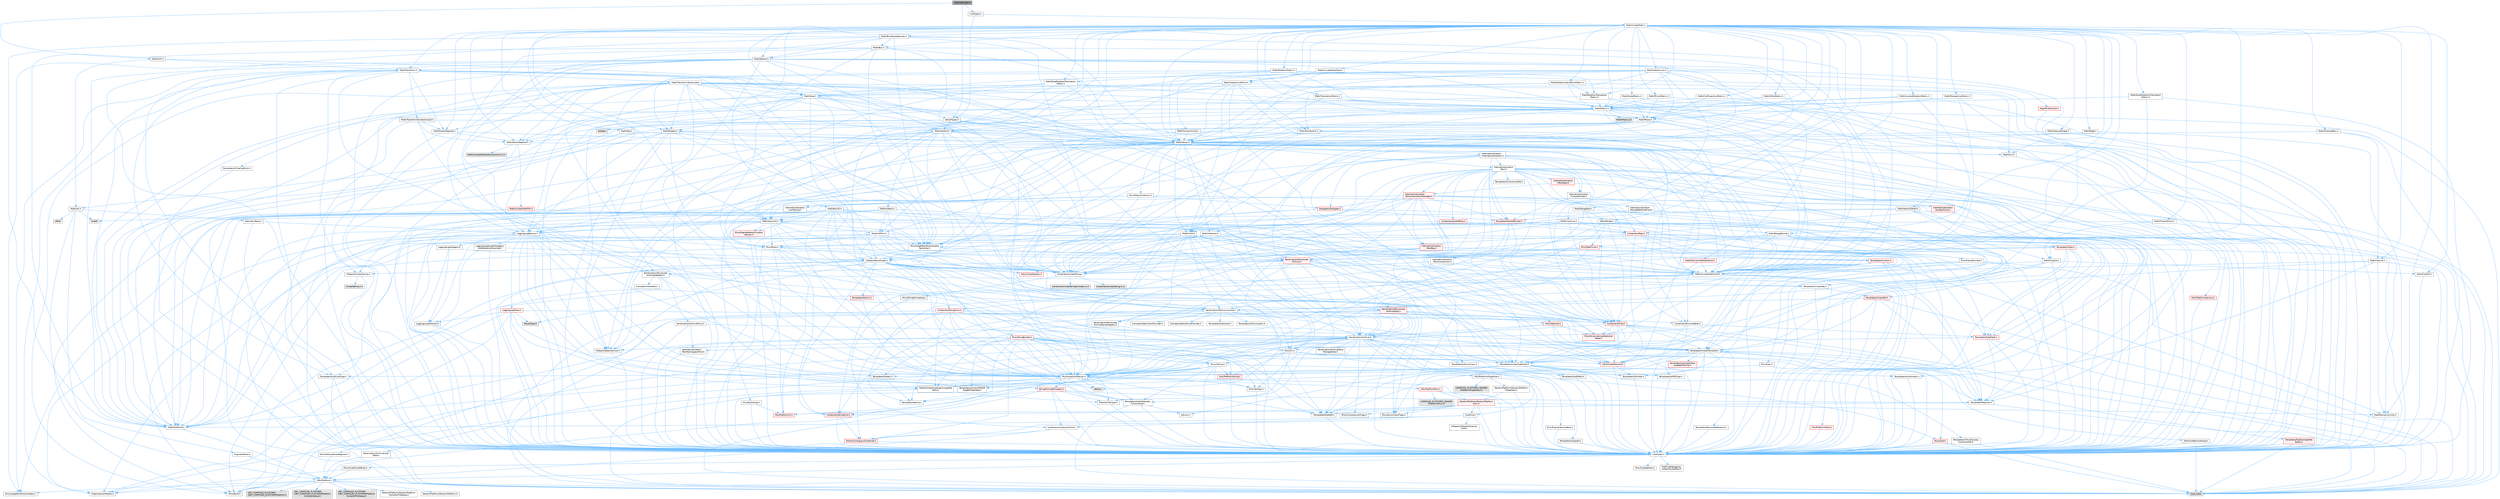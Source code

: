 digraph "IntrLine2Line2.h"
{
 // INTERACTIVE_SVG=YES
 // LATEX_PDF_SIZE
  bgcolor="transparent";
  edge [fontname=Helvetica,fontsize=10,labelfontname=Helvetica,labelfontsize=10];
  node [fontname=Helvetica,fontsize=10,shape=box,height=0.2,width=0.4];
  Node1 [id="Node000001",label="IntrLine2Line2.h",height=0.2,width=0.4,color="gray40", fillcolor="grey60", style="filled", fontcolor="black",tooltip=" "];
  Node1 -> Node2 [id="edge1_Node000001_Node000002",color="steelblue1",style="solid",tooltip=" "];
  Node2 [id="Node000002",label="VectorTypes.h",height=0.2,width=0.4,color="grey40", fillcolor="white", style="filled",URL="$d4/d5b/VectorTypes_8h.html",tooltip=" "];
  Node2 -> Node3 [id="edge2_Node000002_Node000003",color="steelblue1",style="solid",tooltip=" "];
  Node3 [id="Node000003",label="Math/Vector.h",height=0.2,width=0.4,color="grey40", fillcolor="white", style="filled",URL="$d6/dbe/Vector_8h.html",tooltip=" "];
  Node3 -> Node4 [id="edge3_Node000003_Node000004",color="steelblue1",style="solid",tooltip=" "];
  Node4 [id="Node000004",label="CoreTypes.h",height=0.2,width=0.4,color="grey40", fillcolor="white", style="filled",URL="$dc/dec/CoreTypes_8h.html",tooltip=" "];
  Node4 -> Node5 [id="edge4_Node000004_Node000005",color="steelblue1",style="solid",tooltip=" "];
  Node5 [id="Node000005",label="HAL/Platform.h",height=0.2,width=0.4,color="grey40", fillcolor="white", style="filled",URL="$d9/dd0/Platform_8h.html",tooltip=" "];
  Node5 -> Node6 [id="edge5_Node000005_Node000006",color="steelblue1",style="solid",tooltip=" "];
  Node6 [id="Node000006",label="Misc/Build.h",height=0.2,width=0.4,color="grey40", fillcolor="white", style="filled",URL="$d3/dbb/Build_8h.html",tooltip=" "];
  Node5 -> Node7 [id="edge6_Node000005_Node000007",color="steelblue1",style="solid",tooltip=" "];
  Node7 [id="Node000007",label="Misc/LargeWorldCoordinates.h",height=0.2,width=0.4,color="grey40", fillcolor="white", style="filled",URL="$d2/dcb/LargeWorldCoordinates_8h.html",tooltip=" "];
  Node5 -> Node8 [id="edge7_Node000005_Node000008",color="steelblue1",style="solid",tooltip=" "];
  Node8 [id="Node000008",label="type_traits",height=0.2,width=0.4,color="grey60", fillcolor="#E0E0E0", style="filled",tooltip=" "];
  Node5 -> Node9 [id="edge8_Node000005_Node000009",color="steelblue1",style="solid",tooltip=" "];
  Node9 [id="Node000009",label="PreprocessorHelpers.h",height=0.2,width=0.4,color="grey40", fillcolor="white", style="filled",URL="$db/ddb/PreprocessorHelpers_8h.html",tooltip=" "];
  Node5 -> Node10 [id="edge9_Node000005_Node000010",color="steelblue1",style="solid",tooltip=" "];
  Node10 [id="Node000010",label="UBT_COMPILED_PLATFORM\l/UBT_COMPILED_PLATFORMPlatform\lCompilerPreSetup.h",height=0.2,width=0.4,color="grey60", fillcolor="#E0E0E0", style="filled",tooltip=" "];
  Node5 -> Node11 [id="edge10_Node000005_Node000011",color="steelblue1",style="solid",tooltip=" "];
  Node11 [id="Node000011",label="GenericPlatform/GenericPlatform\lCompilerPreSetup.h",height=0.2,width=0.4,color="grey40", fillcolor="white", style="filled",URL="$d9/dc8/GenericPlatformCompilerPreSetup_8h.html",tooltip=" "];
  Node5 -> Node12 [id="edge11_Node000005_Node000012",color="steelblue1",style="solid",tooltip=" "];
  Node12 [id="Node000012",label="GenericPlatform/GenericPlatform.h",height=0.2,width=0.4,color="grey40", fillcolor="white", style="filled",URL="$d6/d84/GenericPlatform_8h.html",tooltip=" "];
  Node5 -> Node13 [id="edge12_Node000005_Node000013",color="steelblue1",style="solid",tooltip=" "];
  Node13 [id="Node000013",label="UBT_COMPILED_PLATFORM\l/UBT_COMPILED_PLATFORMPlatform.h",height=0.2,width=0.4,color="grey60", fillcolor="#E0E0E0", style="filled",tooltip=" "];
  Node5 -> Node14 [id="edge13_Node000005_Node000014",color="steelblue1",style="solid",tooltip=" "];
  Node14 [id="Node000014",label="UBT_COMPILED_PLATFORM\l/UBT_COMPILED_PLATFORMPlatform\lCompilerSetup.h",height=0.2,width=0.4,color="grey60", fillcolor="#E0E0E0", style="filled",tooltip=" "];
  Node4 -> Node15 [id="edge14_Node000004_Node000015",color="steelblue1",style="solid",tooltip=" "];
  Node15 [id="Node000015",label="ProfilingDebugging\l/UMemoryDefines.h",height=0.2,width=0.4,color="grey40", fillcolor="white", style="filled",URL="$d2/da2/UMemoryDefines_8h.html",tooltip=" "];
  Node4 -> Node16 [id="edge15_Node000004_Node000016",color="steelblue1",style="solid",tooltip=" "];
  Node16 [id="Node000016",label="Misc/CoreMiscDefines.h",height=0.2,width=0.4,color="grey40", fillcolor="white", style="filled",URL="$da/d38/CoreMiscDefines_8h.html",tooltip=" "];
  Node16 -> Node5 [id="edge16_Node000016_Node000005",color="steelblue1",style="solid",tooltip=" "];
  Node16 -> Node9 [id="edge17_Node000016_Node000009",color="steelblue1",style="solid",tooltip=" "];
  Node4 -> Node17 [id="edge18_Node000004_Node000017",color="steelblue1",style="solid",tooltip=" "];
  Node17 [id="Node000017",label="Misc/CoreDefines.h",height=0.2,width=0.4,color="grey40", fillcolor="white", style="filled",URL="$d3/dd2/CoreDefines_8h.html",tooltip=" "];
  Node3 -> Node18 [id="edge19_Node000003_Node000018",color="steelblue1",style="solid",tooltip=" "];
  Node18 [id="Node000018",label="Misc/AssertionMacros.h",height=0.2,width=0.4,color="grey40", fillcolor="white", style="filled",URL="$d0/dfa/AssertionMacros_8h.html",tooltip=" "];
  Node18 -> Node4 [id="edge20_Node000018_Node000004",color="steelblue1",style="solid",tooltip=" "];
  Node18 -> Node5 [id="edge21_Node000018_Node000005",color="steelblue1",style="solid",tooltip=" "];
  Node18 -> Node19 [id="edge22_Node000018_Node000019",color="steelblue1",style="solid",tooltip=" "];
  Node19 [id="Node000019",label="HAL/PlatformMisc.h",height=0.2,width=0.4,color="red", fillcolor="#FFF0F0", style="filled",URL="$d0/df5/PlatformMisc_8h.html",tooltip=" "];
  Node19 -> Node4 [id="edge23_Node000019_Node000004",color="steelblue1",style="solid",tooltip=" "];
  Node19 -> Node20 [id="edge24_Node000019_Node000020",color="steelblue1",style="solid",tooltip=" "];
  Node20 [id="Node000020",label="GenericPlatform/GenericPlatform\lMisc.h",height=0.2,width=0.4,color="red", fillcolor="#FFF0F0", style="filled",URL="$db/d9a/GenericPlatformMisc_8h.html",tooltip=" "];
  Node20 -> Node21 [id="edge25_Node000020_Node000021",color="steelblue1",style="solid",tooltip=" "];
  Node21 [id="Node000021",label="Containers/StringFwd.h",height=0.2,width=0.4,color="red", fillcolor="#FFF0F0", style="filled",URL="$df/d37/StringFwd_8h.html",tooltip=" "];
  Node21 -> Node4 [id="edge26_Node000021_Node000004",color="steelblue1",style="solid",tooltip=" "];
  Node21 -> Node24 [id="edge27_Node000021_Node000024",color="steelblue1",style="solid",tooltip=" "];
  Node24 [id="Node000024",label="Traits/IsContiguousContainer.h",height=0.2,width=0.4,color="red", fillcolor="#FFF0F0", style="filled",URL="$d5/d3c/IsContiguousContainer_8h.html",tooltip=" "];
  Node24 -> Node4 [id="edge28_Node000024_Node000004",color="steelblue1",style="solid",tooltip=" "];
  Node20 -> Node26 [id="edge29_Node000020_Node000026",color="steelblue1",style="solid",tooltip=" "];
  Node26 [id="Node000026",label="CoreFwd.h",height=0.2,width=0.4,color="grey40", fillcolor="white", style="filled",URL="$d1/d1e/CoreFwd_8h.html",tooltip=" "];
  Node26 -> Node4 [id="edge30_Node000026_Node000004",color="steelblue1",style="solid",tooltip=" "];
  Node26 -> Node27 [id="edge31_Node000026_Node000027",color="steelblue1",style="solid",tooltip=" "];
  Node27 [id="Node000027",label="Containers/ContainersFwd.h",height=0.2,width=0.4,color="grey40", fillcolor="white", style="filled",URL="$d4/d0a/ContainersFwd_8h.html",tooltip=" "];
  Node27 -> Node5 [id="edge32_Node000027_Node000005",color="steelblue1",style="solid",tooltip=" "];
  Node27 -> Node4 [id="edge33_Node000027_Node000004",color="steelblue1",style="solid",tooltip=" "];
  Node27 -> Node24 [id="edge34_Node000027_Node000024",color="steelblue1",style="solid",tooltip=" "];
  Node26 -> Node28 [id="edge35_Node000026_Node000028",color="steelblue1",style="solid",tooltip=" "];
  Node28 [id="Node000028",label="Math/MathFwd.h",height=0.2,width=0.4,color="grey40", fillcolor="white", style="filled",URL="$d2/d10/MathFwd_8h.html",tooltip=" "];
  Node28 -> Node5 [id="edge36_Node000028_Node000005",color="steelblue1",style="solid",tooltip=" "];
  Node26 -> Node29 [id="edge37_Node000026_Node000029",color="steelblue1",style="solid",tooltip=" "];
  Node29 [id="Node000029",label="UObject/UObjectHierarchy\lFwd.h",height=0.2,width=0.4,color="grey40", fillcolor="white", style="filled",URL="$d3/d13/UObjectHierarchyFwd_8h.html",tooltip=" "];
  Node20 -> Node4 [id="edge38_Node000020_Node000004",color="steelblue1",style="solid",tooltip=" "];
  Node20 -> Node31 [id="edge39_Node000020_Node000031",color="steelblue1",style="solid",tooltip=" "];
  Node31 [id="Node000031",label="HAL/PlatformCrt.h",height=0.2,width=0.4,color="red", fillcolor="#FFF0F0", style="filled",URL="$d8/d75/PlatformCrt_8h.html",tooltip=" "];
  Node20 -> Node41 [id="edge40_Node000020_Node000041",color="steelblue1",style="solid",tooltip=" "];
  Node41 [id="Node000041",label="Math/NumericLimits.h",height=0.2,width=0.4,color="grey40", fillcolor="white", style="filled",URL="$df/d1b/NumericLimits_8h.html",tooltip=" "];
  Node41 -> Node4 [id="edge41_Node000041_Node000004",color="steelblue1",style="solid",tooltip=" "];
  Node20 -> Node42 [id="edge42_Node000020_Node000042",color="steelblue1",style="solid",tooltip=" "];
  Node42 [id="Node000042",label="Misc/CompressionFlags.h",height=0.2,width=0.4,color="grey40", fillcolor="white", style="filled",URL="$d9/d76/CompressionFlags_8h.html",tooltip=" "];
  Node20 -> Node43 [id="edge43_Node000020_Node000043",color="steelblue1",style="solid",tooltip=" "];
  Node43 [id="Node000043",label="Misc/EnumClassFlags.h",height=0.2,width=0.4,color="grey40", fillcolor="white", style="filled",URL="$d8/de7/EnumClassFlags_8h.html",tooltip=" "];
  Node19 -> Node46 [id="edge44_Node000019_Node000046",color="steelblue1",style="solid",tooltip=" "];
  Node46 [id="Node000046",label="COMPILED_PLATFORM_HEADER\l(PlatformMisc.h)",height=0.2,width=0.4,color="grey60", fillcolor="#E0E0E0", style="filled",tooltip=" "];
  Node18 -> Node9 [id="edge45_Node000018_Node000009",color="steelblue1",style="solid",tooltip=" "];
  Node18 -> Node55 [id="edge46_Node000018_Node000055",color="steelblue1",style="solid",tooltip=" "];
  Node55 [id="Node000055",label="Templates/EnableIf.h",height=0.2,width=0.4,color="grey40", fillcolor="white", style="filled",URL="$d7/d60/EnableIf_8h.html",tooltip=" "];
  Node55 -> Node4 [id="edge47_Node000055_Node000004",color="steelblue1",style="solid",tooltip=" "];
  Node18 -> Node56 [id="edge48_Node000018_Node000056",color="steelblue1",style="solid",tooltip=" "];
  Node56 [id="Node000056",label="Templates/IsArrayOrRefOf\lTypeByPredicate.h",height=0.2,width=0.4,color="grey40", fillcolor="white", style="filled",URL="$d6/da1/IsArrayOrRefOfTypeByPredicate_8h.html",tooltip=" "];
  Node56 -> Node4 [id="edge49_Node000056_Node000004",color="steelblue1",style="solid",tooltip=" "];
  Node18 -> Node57 [id="edge50_Node000018_Node000057",color="steelblue1",style="solid",tooltip=" "];
  Node57 [id="Node000057",label="Templates/IsValidVariadic\lFunctionArg.h",height=0.2,width=0.4,color="grey40", fillcolor="white", style="filled",URL="$d0/dc8/IsValidVariadicFunctionArg_8h.html",tooltip=" "];
  Node57 -> Node4 [id="edge51_Node000057_Node000004",color="steelblue1",style="solid",tooltip=" "];
  Node57 -> Node58 [id="edge52_Node000057_Node000058",color="steelblue1",style="solid",tooltip=" "];
  Node58 [id="Node000058",label="IsEnum.h",height=0.2,width=0.4,color="grey40", fillcolor="white", style="filled",URL="$d4/de5/IsEnum_8h.html",tooltip=" "];
  Node57 -> Node8 [id="edge53_Node000057_Node000008",color="steelblue1",style="solid",tooltip=" "];
  Node18 -> Node59 [id="edge54_Node000018_Node000059",color="steelblue1",style="solid",tooltip=" "];
  Node59 [id="Node000059",label="Traits/IsCharEncodingCompatible\lWith.h",height=0.2,width=0.4,color="grey40", fillcolor="white", style="filled",URL="$df/dd1/IsCharEncodingCompatibleWith_8h.html",tooltip=" "];
  Node59 -> Node8 [id="edge55_Node000059_Node000008",color="steelblue1",style="solid",tooltip=" "];
  Node59 -> Node60 [id="edge56_Node000059_Node000060",color="steelblue1",style="solid",tooltip=" "];
  Node60 [id="Node000060",label="Traits/IsCharType.h",height=0.2,width=0.4,color="grey40", fillcolor="white", style="filled",URL="$db/d51/IsCharType_8h.html",tooltip=" "];
  Node60 -> Node4 [id="edge57_Node000060_Node000004",color="steelblue1",style="solid",tooltip=" "];
  Node18 -> Node61 [id="edge58_Node000018_Node000061",color="steelblue1",style="solid",tooltip=" "];
  Node61 [id="Node000061",label="Misc/VarArgs.h",height=0.2,width=0.4,color="grey40", fillcolor="white", style="filled",URL="$d5/d6f/VarArgs_8h.html",tooltip=" "];
  Node61 -> Node4 [id="edge59_Node000061_Node000004",color="steelblue1",style="solid",tooltip=" "];
  Node18 -> Node62 [id="edge60_Node000018_Node000062",color="steelblue1",style="solid",tooltip=" "];
  Node62 [id="Node000062",label="String/FormatStringSan.h",height=0.2,width=0.4,color="red", fillcolor="#FFF0F0", style="filled",URL="$d3/d8b/FormatStringSan_8h.html",tooltip=" "];
  Node62 -> Node8 [id="edge61_Node000062_Node000008",color="steelblue1",style="solid",tooltip=" "];
  Node62 -> Node4 [id="edge62_Node000062_Node000004",color="steelblue1",style="solid",tooltip=" "];
  Node62 -> Node63 [id="edge63_Node000062_Node000063",color="steelblue1",style="solid",tooltip=" "];
  Node63 [id="Node000063",label="Templates/Requires.h",height=0.2,width=0.4,color="grey40", fillcolor="white", style="filled",URL="$dc/d96/Requires_8h.html",tooltip=" "];
  Node63 -> Node55 [id="edge64_Node000063_Node000055",color="steelblue1",style="solid",tooltip=" "];
  Node63 -> Node8 [id="edge65_Node000063_Node000008",color="steelblue1",style="solid",tooltip=" "];
  Node62 -> Node64 [id="edge66_Node000062_Node000064",color="steelblue1",style="solid",tooltip=" "];
  Node64 [id="Node000064",label="Templates/Identity.h",height=0.2,width=0.4,color="grey40", fillcolor="white", style="filled",URL="$d0/dd5/Identity_8h.html",tooltip=" "];
  Node62 -> Node57 [id="edge67_Node000062_Node000057",color="steelblue1",style="solid",tooltip=" "];
  Node62 -> Node60 [id="edge68_Node000062_Node000060",color="steelblue1",style="solid",tooltip=" "];
  Node62 -> Node27 [id="edge69_Node000062_Node000027",color="steelblue1",style="solid",tooltip=" "];
  Node18 -> Node68 [id="edge70_Node000018_Node000068",color="steelblue1",style="solid",tooltip=" "];
  Node68 [id="Node000068",label="atomic",height=0.2,width=0.4,color="grey60", fillcolor="#E0E0E0", style="filled",tooltip=" "];
  Node3 -> Node28 [id="edge71_Node000003_Node000028",color="steelblue1",style="solid",tooltip=" "];
  Node3 -> Node41 [id="edge72_Node000003_Node000041",color="steelblue1",style="solid",tooltip=" "];
  Node3 -> Node69 [id="edge73_Node000003_Node000069",color="steelblue1",style="solid",tooltip=" "];
  Node69 [id="Node000069",label="Misc/Crc.h",height=0.2,width=0.4,color="grey40", fillcolor="white", style="filled",URL="$d4/dd2/Crc_8h.html",tooltip=" "];
  Node69 -> Node4 [id="edge74_Node000069_Node000004",color="steelblue1",style="solid",tooltip=" "];
  Node69 -> Node70 [id="edge75_Node000069_Node000070",color="steelblue1",style="solid",tooltip=" "];
  Node70 [id="Node000070",label="HAL/PlatformString.h",height=0.2,width=0.4,color="red", fillcolor="#FFF0F0", style="filled",URL="$db/db5/PlatformString_8h.html",tooltip=" "];
  Node70 -> Node4 [id="edge76_Node000070_Node000004",color="steelblue1",style="solid",tooltip=" "];
  Node69 -> Node18 [id="edge77_Node000069_Node000018",color="steelblue1",style="solid",tooltip=" "];
  Node69 -> Node72 [id="edge78_Node000069_Node000072",color="steelblue1",style="solid",tooltip=" "];
  Node72 [id="Node000072",label="Misc/CString.h",height=0.2,width=0.4,color="grey40", fillcolor="white", style="filled",URL="$d2/d49/CString_8h.html",tooltip=" "];
  Node72 -> Node4 [id="edge79_Node000072_Node000004",color="steelblue1",style="solid",tooltip=" "];
  Node72 -> Node31 [id="edge80_Node000072_Node000031",color="steelblue1",style="solid",tooltip=" "];
  Node72 -> Node70 [id="edge81_Node000072_Node000070",color="steelblue1",style="solid",tooltip=" "];
  Node72 -> Node18 [id="edge82_Node000072_Node000018",color="steelblue1",style="solid",tooltip=" "];
  Node72 -> Node73 [id="edge83_Node000072_Node000073",color="steelblue1",style="solid",tooltip=" "];
  Node73 [id="Node000073",label="Misc/Char.h",height=0.2,width=0.4,color="red", fillcolor="#FFF0F0", style="filled",URL="$d0/d58/Char_8h.html",tooltip=" "];
  Node73 -> Node4 [id="edge84_Node000073_Node000004",color="steelblue1",style="solid",tooltip=" "];
  Node73 -> Node8 [id="edge85_Node000073_Node000008",color="steelblue1",style="solid",tooltip=" "];
  Node72 -> Node61 [id="edge86_Node000072_Node000061",color="steelblue1",style="solid",tooltip=" "];
  Node72 -> Node56 [id="edge87_Node000072_Node000056",color="steelblue1",style="solid",tooltip=" "];
  Node72 -> Node57 [id="edge88_Node000072_Node000057",color="steelblue1",style="solid",tooltip=" "];
  Node72 -> Node59 [id="edge89_Node000072_Node000059",color="steelblue1",style="solid",tooltip=" "];
  Node69 -> Node73 [id="edge90_Node000069_Node000073",color="steelblue1",style="solid",tooltip=" "];
  Node69 -> Node77 [id="edge91_Node000069_Node000077",color="steelblue1",style="solid",tooltip=" "];
  Node77 [id="Node000077",label="Templates/UnrealTypeTraits.h",height=0.2,width=0.4,color="grey40", fillcolor="white", style="filled",URL="$d2/d2d/UnrealTypeTraits_8h.html",tooltip=" "];
  Node77 -> Node4 [id="edge92_Node000077_Node000004",color="steelblue1",style="solid",tooltip=" "];
  Node77 -> Node78 [id="edge93_Node000077_Node000078",color="steelblue1",style="solid",tooltip=" "];
  Node78 [id="Node000078",label="Templates/IsPointer.h",height=0.2,width=0.4,color="grey40", fillcolor="white", style="filled",URL="$d7/d05/IsPointer_8h.html",tooltip=" "];
  Node78 -> Node4 [id="edge94_Node000078_Node000004",color="steelblue1",style="solid",tooltip=" "];
  Node77 -> Node18 [id="edge95_Node000077_Node000018",color="steelblue1",style="solid",tooltip=" "];
  Node77 -> Node79 [id="edge96_Node000077_Node000079",color="steelblue1",style="solid",tooltip=" "];
  Node79 [id="Node000079",label="Templates/AndOrNot.h",height=0.2,width=0.4,color="grey40", fillcolor="white", style="filled",URL="$db/d0a/AndOrNot_8h.html",tooltip=" "];
  Node79 -> Node4 [id="edge97_Node000079_Node000004",color="steelblue1",style="solid",tooltip=" "];
  Node77 -> Node55 [id="edge98_Node000077_Node000055",color="steelblue1",style="solid",tooltip=" "];
  Node77 -> Node80 [id="edge99_Node000077_Node000080",color="steelblue1",style="solid",tooltip=" "];
  Node80 [id="Node000080",label="Templates/IsArithmetic.h",height=0.2,width=0.4,color="grey40", fillcolor="white", style="filled",URL="$d2/d5d/IsArithmetic_8h.html",tooltip=" "];
  Node80 -> Node4 [id="edge100_Node000080_Node000004",color="steelblue1",style="solid",tooltip=" "];
  Node77 -> Node58 [id="edge101_Node000077_Node000058",color="steelblue1",style="solid",tooltip=" "];
  Node77 -> Node81 [id="edge102_Node000077_Node000081",color="steelblue1",style="solid",tooltip=" "];
  Node81 [id="Node000081",label="Templates/Models.h",height=0.2,width=0.4,color="grey40", fillcolor="white", style="filled",URL="$d3/d0c/Models_8h.html",tooltip=" "];
  Node81 -> Node64 [id="edge103_Node000081_Node000064",color="steelblue1",style="solid",tooltip=" "];
  Node77 -> Node82 [id="edge104_Node000077_Node000082",color="steelblue1",style="solid",tooltip=" "];
  Node82 [id="Node000082",label="Templates/IsPODType.h",height=0.2,width=0.4,color="grey40", fillcolor="white", style="filled",URL="$d7/db1/IsPODType_8h.html",tooltip=" "];
  Node82 -> Node4 [id="edge105_Node000082_Node000004",color="steelblue1",style="solid",tooltip=" "];
  Node77 -> Node83 [id="edge106_Node000077_Node000083",color="steelblue1",style="solid",tooltip=" "];
  Node83 [id="Node000083",label="Templates/IsUECoreType.h",height=0.2,width=0.4,color="grey40", fillcolor="white", style="filled",URL="$d1/db8/IsUECoreType_8h.html",tooltip=" "];
  Node83 -> Node4 [id="edge107_Node000083_Node000004",color="steelblue1",style="solid",tooltip=" "];
  Node83 -> Node8 [id="edge108_Node000083_Node000008",color="steelblue1",style="solid",tooltip=" "];
  Node77 -> Node84 [id="edge109_Node000077_Node000084",color="steelblue1",style="solid",tooltip=" "];
  Node84 [id="Node000084",label="Templates/IsTriviallyCopy\lConstructible.h",height=0.2,width=0.4,color="grey40", fillcolor="white", style="filled",URL="$d3/d78/IsTriviallyCopyConstructible_8h.html",tooltip=" "];
  Node84 -> Node4 [id="edge110_Node000084_Node000004",color="steelblue1",style="solid",tooltip=" "];
  Node84 -> Node8 [id="edge111_Node000084_Node000008",color="steelblue1",style="solid",tooltip=" "];
  Node69 -> Node60 [id="edge112_Node000069_Node000060",color="steelblue1",style="solid",tooltip=" "];
  Node3 -> Node85 [id="edge113_Node000003_Node000085",color="steelblue1",style="solid",tooltip=" "];
  Node85 [id="Node000085",label="Math/UnrealMathUtility.h",height=0.2,width=0.4,color="grey40", fillcolor="white", style="filled",URL="$db/db8/UnrealMathUtility_8h.html",tooltip=" "];
  Node85 -> Node4 [id="edge114_Node000085_Node000004",color="steelblue1",style="solid",tooltip=" "];
  Node85 -> Node18 [id="edge115_Node000085_Node000018",color="steelblue1",style="solid",tooltip=" "];
  Node85 -> Node86 [id="edge116_Node000085_Node000086",color="steelblue1",style="solid",tooltip=" "];
  Node86 [id="Node000086",label="HAL/PlatformMath.h",height=0.2,width=0.4,color="red", fillcolor="#FFF0F0", style="filled",URL="$dc/d53/PlatformMath_8h.html",tooltip=" "];
  Node86 -> Node4 [id="edge117_Node000086_Node000004",color="steelblue1",style="solid",tooltip=" "];
  Node85 -> Node28 [id="edge118_Node000085_Node000028",color="steelblue1",style="solid",tooltip=" "];
  Node85 -> Node64 [id="edge119_Node000085_Node000064",color="steelblue1",style="solid",tooltip=" "];
  Node85 -> Node63 [id="edge120_Node000085_Node000063",color="steelblue1",style="solid",tooltip=" "];
  Node3 -> Node97 [id="edge121_Node000003_Node000097",color="steelblue1",style="solid",tooltip=" "];
  Node97 [id="Node000097",label="Containers/UnrealString.h",height=0.2,width=0.4,color="grey40", fillcolor="white", style="filled",URL="$d5/dba/UnrealString_8h.html",tooltip=" "];
  Node97 -> Node98 [id="edge122_Node000097_Node000098",color="steelblue1",style="solid",tooltip=" "];
  Node98 [id="Node000098",label="Containers/UnrealStringIncludes.h.inl",height=0.2,width=0.4,color="grey60", fillcolor="#E0E0E0", style="filled",tooltip=" "];
  Node97 -> Node99 [id="edge123_Node000097_Node000099",color="steelblue1",style="solid",tooltip=" "];
  Node99 [id="Node000099",label="Containers/UnrealString.h.inl",height=0.2,width=0.4,color="grey60", fillcolor="#E0E0E0", style="filled",tooltip=" "];
  Node97 -> Node100 [id="edge124_Node000097_Node000100",color="steelblue1",style="solid",tooltip=" "];
  Node100 [id="Node000100",label="Misc/StringFormatArg.h",height=0.2,width=0.4,color="grey40", fillcolor="white", style="filled",URL="$d2/d16/StringFormatArg_8h.html",tooltip=" "];
  Node100 -> Node27 [id="edge125_Node000100_Node000027",color="steelblue1",style="solid",tooltip=" "];
  Node3 -> Node101 [id="edge126_Node000003_Node000101",color="steelblue1",style="solid",tooltip=" "];
  Node101 [id="Node000101",label="Misc/Parse.h",height=0.2,width=0.4,color="grey40", fillcolor="white", style="filled",URL="$dc/d71/Parse_8h.html",tooltip=" "];
  Node101 -> Node21 [id="edge127_Node000101_Node000021",color="steelblue1",style="solid",tooltip=" "];
  Node101 -> Node97 [id="edge128_Node000101_Node000097",color="steelblue1",style="solid",tooltip=" "];
  Node101 -> Node4 [id="edge129_Node000101_Node000004",color="steelblue1",style="solid",tooltip=" "];
  Node101 -> Node31 [id="edge130_Node000101_Node000031",color="steelblue1",style="solid",tooltip=" "];
  Node101 -> Node6 [id="edge131_Node000101_Node000006",color="steelblue1",style="solid",tooltip=" "];
  Node101 -> Node43 [id="edge132_Node000101_Node000043",color="steelblue1",style="solid",tooltip=" "];
  Node101 -> Node102 [id="edge133_Node000101_Node000102",color="steelblue1",style="solid",tooltip=" "];
  Node102 [id="Node000102",label="Templates/Function.h",height=0.2,width=0.4,color="red", fillcolor="#FFF0F0", style="filled",URL="$df/df5/Function_8h.html",tooltip=" "];
  Node102 -> Node4 [id="edge134_Node000102_Node000004",color="steelblue1",style="solid",tooltip=" "];
  Node102 -> Node18 [id="edge135_Node000102_Node000018",color="steelblue1",style="solid",tooltip=" "];
  Node102 -> Node103 [id="edge136_Node000102_Node000103",color="steelblue1",style="solid",tooltip=" "];
  Node103 [id="Node000103",label="Misc/IntrusiveUnsetOptional\lState.h",height=0.2,width=0.4,color="red", fillcolor="#FFF0F0", style="filled",URL="$d2/d0a/IntrusiveUnsetOptionalState_8h.html",tooltip=" "];
  Node102 -> Node105 [id="edge137_Node000102_Node000105",color="steelblue1",style="solid",tooltip=" "];
  Node105 [id="Node000105",label="HAL/UnrealMemory.h",height=0.2,width=0.4,color="red", fillcolor="#FFF0F0", style="filled",URL="$d9/d96/UnrealMemory_8h.html",tooltip=" "];
  Node105 -> Node4 [id="edge138_Node000105_Node000004",color="steelblue1",style="solid",tooltip=" "];
  Node105 -> Node78 [id="edge139_Node000105_Node000078",color="steelblue1",style="solid",tooltip=" "];
  Node102 -> Node77 [id="edge140_Node000102_Node000077",color="steelblue1",style="solid",tooltip=" "];
  Node102 -> Node122 [id="edge141_Node000102_Node000122",color="steelblue1",style="solid",tooltip=" "];
  Node122 [id="Node000122",label="Templates/UnrealTemplate.h",height=0.2,width=0.4,color="grey40", fillcolor="white", style="filled",URL="$d4/d24/UnrealTemplate_8h.html",tooltip=" "];
  Node122 -> Node4 [id="edge142_Node000122_Node000004",color="steelblue1",style="solid",tooltip=" "];
  Node122 -> Node78 [id="edge143_Node000122_Node000078",color="steelblue1",style="solid",tooltip=" "];
  Node122 -> Node105 [id="edge144_Node000122_Node000105",color="steelblue1",style="solid",tooltip=" "];
  Node122 -> Node123 [id="edge145_Node000122_Node000123",color="steelblue1",style="solid",tooltip=" "];
  Node123 [id="Node000123",label="Templates/CopyQualifiers\lAndRefsFromTo.h",height=0.2,width=0.4,color="red", fillcolor="#FFF0F0", style="filled",URL="$d3/db3/CopyQualifiersAndRefsFromTo_8h.html",tooltip=" "];
  Node122 -> Node77 [id="edge146_Node000122_Node000077",color="steelblue1",style="solid",tooltip=" "];
  Node122 -> Node89 [id="edge147_Node000122_Node000089",color="steelblue1",style="solid",tooltip=" "];
  Node89 [id="Node000089",label="Templates/RemoveReference.h",height=0.2,width=0.4,color="grey40", fillcolor="white", style="filled",URL="$da/dbe/RemoveReference_8h.html",tooltip=" "];
  Node89 -> Node4 [id="edge148_Node000089_Node000004",color="steelblue1",style="solid",tooltip=" "];
  Node122 -> Node63 [id="edge149_Node000122_Node000063",color="steelblue1",style="solid",tooltip=" "];
  Node122 -> Node94 [id="edge150_Node000122_Node000094",color="steelblue1",style="solid",tooltip=" "];
  Node94 [id="Node000094",label="Templates/TypeCompatible\lBytes.h",height=0.2,width=0.4,color="red", fillcolor="#FFF0F0", style="filled",URL="$df/d0a/TypeCompatibleBytes_8h.html",tooltip=" "];
  Node94 -> Node4 [id="edge151_Node000094_Node000004",color="steelblue1",style="solid",tooltip=" "];
  Node94 -> Node8 [id="edge152_Node000094_Node000008",color="steelblue1",style="solid",tooltip=" "];
  Node122 -> Node64 [id="edge153_Node000122_Node000064",color="steelblue1",style="solid",tooltip=" "];
  Node122 -> Node24 [id="edge154_Node000122_Node000024",color="steelblue1",style="solid",tooltip=" "];
  Node122 -> Node125 [id="edge155_Node000122_Node000125",color="steelblue1",style="solid",tooltip=" "];
  Node125 [id="Node000125",label="Traits/UseBitwiseSwap.h",height=0.2,width=0.4,color="grey40", fillcolor="white", style="filled",URL="$db/df3/UseBitwiseSwap_8h.html",tooltip=" "];
  Node125 -> Node4 [id="edge156_Node000125_Node000004",color="steelblue1",style="solid",tooltip=" "];
  Node125 -> Node8 [id="edge157_Node000125_Node000008",color="steelblue1",style="solid",tooltip=" "];
  Node122 -> Node8 [id="edge158_Node000122_Node000008",color="steelblue1",style="solid",tooltip=" "];
  Node102 -> Node63 [id="edge159_Node000102_Node000063",color="steelblue1",style="solid",tooltip=" "];
  Node102 -> Node85 [id="edge160_Node000102_Node000085",color="steelblue1",style="solid",tooltip=" "];
  Node102 -> Node8 [id="edge161_Node000102_Node000008",color="steelblue1",style="solid",tooltip=" "];
  Node3 -> Node126 [id="edge162_Node000003_Node000126",color="steelblue1",style="solid",tooltip=" "];
  Node126 [id="Node000126",label="Misc/LargeWorldCoordinates\lSerializer.h",height=0.2,width=0.4,color="grey40", fillcolor="white", style="filled",URL="$d7/df9/LargeWorldCoordinatesSerializer_8h.html",tooltip=" "];
  Node126 -> Node127 [id="edge163_Node000126_Node000127",color="steelblue1",style="solid",tooltip=" "];
  Node127 [id="Node000127",label="UObject/NameTypes.h",height=0.2,width=0.4,color="grey40", fillcolor="white", style="filled",URL="$d6/d35/NameTypes_8h.html",tooltip=" "];
  Node127 -> Node4 [id="edge164_Node000127_Node000004",color="steelblue1",style="solid",tooltip=" "];
  Node127 -> Node18 [id="edge165_Node000127_Node000018",color="steelblue1",style="solid",tooltip=" "];
  Node127 -> Node105 [id="edge166_Node000127_Node000105",color="steelblue1",style="solid",tooltip=" "];
  Node127 -> Node77 [id="edge167_Node000127_Node000077",color="steelblue1",style="solid",tooltip=" "];
  Node127 -> Node122 [id="edge168_Node000127_Node000122",color="steelblue1",style="solid",tooltip=" "];
  Node127 -> Node97 [id="edge169_Node000127_Node000097",color="steelblue1",style="solid",tooltip=" "];
  Node127 -> Node128 [id="edge170_Node000127_Node000128",color="steelblue1",style="solid",tooltip=" "];
  Node128 [id="Node000128",label="HAL/CriticalSection.h",height=0.2,width=0.4,color="red", fillcolor="#FFF0F0", style="filled",URL="$d6/d90/CriticalSection_8h.html",tooltip=" "];
  Node127 -> Node131 [id="edge171_Node000127_Node000131",color="steelblue1",style="solid",tooltip=" "];
  Node131 [id="Node000131",label="Containers/StringConv.h",height=0.2,width=0.4,color="red", fillcolor="#FFF0F0", style="filled",URL="$d3/ddf/StringConv_8h.html",tooltip=" "];
  Node131 -> Node4 [id="edge172_Node000131_Node000004",color="steelblue1",style="solid",tooltip=" "];
  Node131 -> Node18 [id="edge173_Node000131_Node000018",color="steelblue1",style="solid",tooltip=" "];
  Node131 -> Node136 [id="edge174_Node000131_Node000136",color="steelblue1",style="solid",tooltip=" "];
  Node136 [id="Node000136",label="Containers/Array.h",height=0.2,width=0.4,color="red", fillcolor="#FFF0F0", style="filled",URL="$df/dd0/Array_8h.html",tooltip=" "];
  Node136 -> Node4 [id="edge175_Node000136_Node000004",color="steelblue1",style="solid",tooltip=" "];
  Node136 -> Node18 [id="edge176_Node000136_Node000018",color="steelblue1",style="solid",tooltip=" "];
  Node136 -> Node103 [id="edge177_Node000136_Node000103",color="steelblue1",style="solid",tooltip=" "];
  Node136 -> Node105 [id="edge178_Node000136_Node000105",color="steelblue1",style="solid",tooltip=" "];
  Node136 -> Node77 [id="edge179_Node000136_Node000077",color="steelblue1",style="solid",tooltip=" "];
  Node136 -> Node122 [id="edge180_Node000136_Node000122",color="steelblue1",style="solid",tooltip=" "];
  Node136 -> Node141 [id="edge181_Node000136_Node000141",color="steelblue1",style="solid",tooltip=" "];
  Node141 [id="Node000141",label="Serialization/Archive.h",height=0.2,width=0.4,color="grey40", fillcolor="white", style="filled",URL="$d7/d3b/Archive_8h.html",tooltip=" "];
  Node141 -> Node26 [id="edge182_Node000141_Node000026",color="steelblue1",style="solid",tooltip=" "];
  Node141 -> Node4 [id="edge183_Node000141_Node000004",color="steelblue1",style="solid",tooltip=" "];
  Node141 -> Node142 [id="edge184_Node000141_Node000142",color="steelblue1",style="solid",tooltip=" "];
  Node142 [id="Node000142",label="HAL/PlatformProperties.h",height=0.2,width=0.4,color="grey40", fillcolor="white", style="filled",URL="$d9/db0/PlatformProperties_8h.html",tooltip=" "];
  Node142 -> Node4 [id="edge185_Node000142_Node000004",color="steelblue1",style="solid",tooltip=" "];
  Node142 -> Node143 [id="edge186_Node000142_Node000143",color="steelblue1",style="solid",tooltip=" "];
  Node143 [id="Node000143",label="GenericPlatform/GenericPlatform\lProperties.h",height=0.2,width=0.4,color="grey40", fillcolor="white", style="filled",URL="$d2/dcd/GenericPlatformProperties_8h.html",tooltip=" "];
  Node143 -> Node4 [id="edge187_Node000143_Node000004",color="steelblue1",style="solid",tooltip=" "];
  Node143 -> Node20 [id="edge188_Node000143_Node000020",color="steelblue1",style="solid",tooltip=" "];
  Node142 -> Node144 [id="edge189_Node000142_Node000144",color="steelblue1",style="solid",tooltip=" "];
  Node144 [id="Node000144",label="COMPILED_PLATFORM_HEADER\l(PlatformProperties.h)",height=0.2,width=0.4,color="grey60", fillcolor="#E0E0E0", style="filled",tooltip=" "];
  Node141 -> Node145 [id="edge190_Node000141_Node000145",color="steelblue1",style="solid",tooltip=" "];
  Node145 [id="Node000145",label="Internationalization\l/TextNamespaceFwd.h",height=0.2,width=0.4,color="grey40", fillcolor="white", style="filled",URL="$d8/d97/TextNamespaceFwd_8h.html",tooltip=" "];
  Node145 -> Node4 [id="edge191_Node000145_Node000004",color="steelblue1",style="solid",tooltip=" "];
  Node141 -> Node28 [id="edge192_Node000141_Node000028",color="steelblue1",style="solid",tooltip=" "];
  Node141 -> Node18 [id="edge193_Node000141_Node000018",color="steelblue1",style="solid",tooltip=" "];
  Node141 -> Node6 [id="edge194_Node000141_Node000006",color="steelblue1",style="solid",tooltip=" "];
  Node141 -> Node42 [id="edge195_Node000141_Node000042",color="steelblue1",style="solid",tooltip=" "];
  Node141 -> Node146 [id="edge196_Node000141_Node000146",color="steelblue1",style="solid",tooltip=" "];
  Node146 [id="Node000146",label="Misc/EngineVersionBase.h",height=0.2,width=0.4,color="grey40", fillcolor="white", style="filled",URL="$d5/d2b/EngineVersionBase_8h.html",tooltip=" "];
  Node146 -> Node4 [id="edge197_Node000146_Node000004",color="steelblue1",style="solid",tooltip=" "];
  Node141 -> Node61 [id="edge198_Node000141_Node000061",color="steelblue1",style="solid",tooltip=" "];
  Node141 -> Node147 [id="edge199_Node000141_Node000147",color="steelblue1",style="solid",tooltip=" "];
  Node147 [id="Node000147",label="Serialization/ArchiveCook\lData.h",height=0.2,width=0.4,color="grey40", fillcolor="white", style="filled",URL="$dc/db6/ArchiveCookData_8h.html",tooltip=" "];
  Node147 -> Node5 [id="edge200_Node000147_Node000005",color="steelblue1",style="solid",tooltip=" "];
  Node141 -> Node148 [id="edge201_Node000141_Node000148",color="steelblue1",style="solid",tooltip=" "];
  Node148 [id="Node000148",label="Serialization/ArchiveSave\lPackageData.h",height=0.2,width=0.4,color="grey40", fillcolor="white", style="filled",URL="$d1/d37/ArchiveSavePackageData_8h.html",tooltip=" "];
  Node141 -> Node55 [id="edge202_Node000141_Node000055",color="steelblue1",style="solid",tooltip=" "];
  Node141 -> Node56 [id="edge203_Node000141_Node000056",color="steelblue1",style="solid",tooltip=" "];
  Node141 -> Node149 [id="edge204_Node000141_Node000149",color="steelblue1",style="solid",tooltip=" "];
  Node149 [id="Node000149",label="Templates/IsEnumClass.h",height=0.2,width=0.4,color="grey40", fillcolor="white", style="filled",URL="$d7/d15/IsEnumClass_8h.html",tooltip=" "];
  Node149 -> Node4 [id="edge205_Node000149_Node000004",color="steelblue1",style="solid",tooltip=" "];
  Node149 -> Node79 [id="edge206_Node000149_Node000079",color="steelblue1",style="solid",tooltip=" "];
  Node141 -> Node92 [id="edge207_Node000141_Node000092",color="steelblue1",style="solid",tooltip=" "];
  Node92 [id="Node000092",label="Templates/IsSigned.h",height=0.2,width=0.4,color="grey40", fillcolor="white", style="filled",URL="$d8/dd8/IsSigned_8h.html",tooltip=" "];
  Node92 -> Node4 [id="edge208_Node000092_Node000004",color="steelblue1",style="solid",tooltip=" "];
  Node141 -> Node57 [id="edge209_Node000141_Node000057",color="steelblue1",style="solid",tooltip=" "];
  Node141 -> Node122 [id="edge210_Node000141_Node000122",color="steelblue1",style="solid",tooltip=" "];
  Node141 -> Node59 [id="edge211_Node000141_Node000059",color="steelblue1",style="solid",tooltip=" "];
  Node141 -> Node150 [id="edge212_Node000141_Node000150",color="steelblue1",style="solid",tooltip=" "];
  Node150 [id="Node000150",label="UObject/ObjectVersion.h",height=0.2,width=0.4,color="grey40", fillcolor="white", style="filled",URL="$da/d63/ObjectVersion_8h.html",tooltip=" "];
  Node150 -> Node4 [id="edge213_Node000150_Node000004",color="steelblue1",style="solid",tooltip=" "];
  Node136 -> Node63 [id="edge214_Node000136_Node000063",color="steelblue1",style="solid",tooltip=" "];
  Node136 -> Node8 [id="edge215_Node000136_Node000008",color="steelblue1",style="solid",tooltip=" "];
  Node131 -> Node72 [id="edge216_Node000131_Node000072",color="steelblue1",style="solid",tooltip=" "];
  Node131 -> Node122 [id="edge217_Node000131_Node000122",color="steelblue1",style="solid",tooltip=" "];
  Node131 -> Node77 [id="edge218_Node000131_Node000077",color="steelblue1",style="solid",tooltip=" "];
  Node131 -> Node59 [id="edge219_Node000131_Node000059",color="steelblue1",style="solid",tooltip=" "];
  Node131 -> Node24 [id="edge220_Node000131_Node000024",color="steelblue1",style="solid",tooltip=" "];
  Node131 -> Node8 [id="edge221_Node000131_Node000008",color="steelblue1",style="solid",tooltip=" "];
  Node127 -> Node21 [id="edge222_Node000127_Node000021",color="steelblue1",style="solid",tooltip=" "];
  Node127 -> Node178 [id="edge223_Node000127_Node000178",color="steelblue1",style="solid",tooltip=" "];
  Node178 [id="Node000178",label="UObject/UnrealNames.h",height=0.2,width=0.4,color="grey40", fillcolor="white", style="filled",URL="$d8/db1/UnrealNames_8h.html",tooltip=" "];
  Node178 -> Node4 [id="edge224_Node000178_Node000004",color="steelblue1",style="solid",tooltip=" "];
  Node178 -> Node179 [id="edge225_Node000178_Node000179",color="steelblue1",style="solid",tooltip=" "];
  Node179 [id="Node000179",label="UnrealNames.inl",height=0.2,width=0.4,color="grey60", fillcolor="#E0E0E0", style="filled",tooltip=" "];
  Node127 -> Node111 [id="edge226_Node000127_Node000111",color="steelblue1",style="solid",tooltip=" "];
  Node111 [id="Node000111",label="Templates/Atomic.h",height=0.2,width=0.4,color="red", fillcolor="#FFF0F0", style="filled",URL="$d3/d91/Atomic_8h.html",tooltip=" "];
  Node111 -> Node68 [id="edge227_Node000111_Node000068",color="steelblue1",style="solid",tooltip=" "];
  Node127 -> Node152 [id="edge228_Node000127_Node000152",color="steelblue1",style="solid",tooltip=" "];
  Node152 [id="Node000152",label="Serialization/MemoryLayout.h",height=0.2,width=0.4,color="grey40", fillcolor="white", style="filled",URL="$d7/d66/MemoryLayout_8h.html",tooltip=" "];
  Node152 -> Node153 [id="edge229_Node000152_Node000153",color="steelblue1",style="solid",tooltip=" "];
  Node153 [id="Node000153",label="Concepts/StaticClassProvider.h",height=0.2,width=0.4,color="grey40", fillcolor="white", style="filled",URL="$dd/d83/StaticClassProvider_8h.html",tooltip=" "];
  Node152 -> Node154 [id="edge230_Node000152_Node000154",color="steelblue1",style="solid",tooltip=" "];
  Node154 [id="Node000154",label="Concepts/StaticStructProvider.h",height=0.2,width=0.4,color="grey40", fillcolor="white", style="filled",URL="$d5/d77/StaticStructProvider_8h.html",tooltip=" "];
  Node152 -> Node155 [id="edge231_Node000152_Node000155",color="steelblue1",style="solid",tooltip=" "];
  Node155 [id="Node000155",label="Containers/EnumAsByte.h",height=0.2,width=0.4,color="grey40", fillcolor="white", style="filled",URL="$d6/d9a/EnumAsByte_8h.html",tooltip=" "];
  Node155 -> Node4 [id="edge232_Node000155_Node000004",color="steelblue1",style="solid",tooltip=" "];
  Node155 -> Node82 [id="edge233_Node000155_Node000082",color="steelblue1",style="solid",tooltip=" "];
  Node155 -> Node156 [id="edge234_Node000155_Node000156",color="steelblue1",style="solid",tooltip=" "];
  Node156 [id="Node000156",label="Templates/TypeHash.h",height=0.2,width=0.4,color="red", fillcolor="#FFF0F0", style="filled",URL="$d1/d62/TypeHash_8h.html",tooltip=" "];
  Node156 -> Node4 [id="edge235_Node000156_Node000004",color="steelblue1",style="solid",tooltip=" "];
  Node156 -> Node63 [id="edge236_Node000156_Node000063",color="steelblue1",style="solid",tooltip=" "];
  Node156 -> Node69 [id="edge237_Node000156_Node000069",color="steelblue1",style="solid",tooltip=" "];
  Node156 -> Node8 [id="edge238_Node000156_Node000008",color="steelblue1",style="solid",tooltip=" "];
  Node152 -> Node21 [id="edge239_Node000152_Node000021",color="steelblue1",style="solid",tooltip=" "];
  Node152 -> Node105 [id="edge240_Node000152_Node000105",color="steelblue1",style="solid",tooltip=" "];
  Node152 -> Node158 [id="edge241_Node000152_Node000158",color="steelblue1",style="solid",tooltip=" "];
  Node158 [id="Node000158",label="Misc/DelayedAutoRegister.h",height=0.2,width=0.4,color="grey40", fillcolor="white", style="filled",URL="$d1/dda/DelayedAutoRegister_8h.html",tooltip=" "];
  Node158 -> Node5 [id="edge242_Node000158_Node000005",color="steelblue1",style="solid",tooltip=" "];
  Node152 -> Node55 [id="edge243_Node000152_Node000055",color="steelblue1",style="solid",tooltip=" "];
  Node152 -> Node159 [id="edge244_Node000152_Node000159",color="steelblue1",style="solid",tooltip=" "];
  Node159 [id="Node000159",label="Templates/IsAbstract.h",height=0.2,width=0.4,color="grey40", fillcolor="white", style="filled",URL="$d8/db7/IsAbstract_8h.html",tooltip=" "];
  Node152 -> Node134 [id="edge245_Node000152_Node000134",color="steelblue1",style="solid",tooltip=" "];
  Node134 [id="Node000134",label="Templates/IsPolymorphic.h",height=0.2,width=0.4,color="grey40", fillcolor="white", style="filled",URL="$dc/d20/IsPolymorphic_8h.html",tooltip=" "];
  Node152 -> Node81 [id="edge246_Node000152_Node000081",color="steelblue1",style="solid",tooltip=" "];
  Node152 -> Node122 [id="edge247_Node000152_Node000122",color="steelblue1",style="solid",tooltip=" "];
  Node127 -> Node103 [id="edge248_Node000127_Node000103",color="steelblue1",style="solid",tooltip=" "];
  Node127 -> Node180 [id="edge249_Node000127_Node000180",color="steelblue1",style="solid",tooltip=" "];
  Node180 [id="Node000180",label="Misc/StringBuilder.h",height=0.2,width=0.4,color="red", fillcolor="#FFF0F0", style="filled",URL="$d4/d52/StringBuilder_8h.html",tooltip=" "];
  Node180 -> Node21 [id="edge250_Node000180_Node000021",color="steelblue1",style="solid",tooltip=" "];
  Node180 -> Node4 [id="edge251_Node000180_Node000004",color="steelblue1",style="solid",tooltip=" "];
  Node180 -> Node70 [id="edge252_Node000180_Node000070",color="steelblue1",style="solid",tooltip=" "];
  Node180 -> Node105 [id="edge253_Node000180_Node000105",color="steelblue1",style="solid",tooltip=" "];
  Node180 -> Node18 [id="edge254_Node000180_Node000018",color="steelblue1",style="solid",tooltip=" "];
  Node180 -> Node72 [id="edge255_Node000180_Node000072",color="steelblue1",style="solid",tooltip=" "];
  Node180 -> Node55 [id="edge256_Node000180_Node000055",color="steelblue1",style="solid",tooltip=" "];
  Node180 -> Node56 [id="edge257_Node000180_Node000056",color="steelblue1",style="solid",tooltip=" "];
  Node180 -> Node57 [id="edge258_Node000180_Node000057",color="steelblue1",style="solid",tooltip=" "];
  Node180 -> Node63 [id="edge259_Node000180_Node000063",color="steelblue1",style="solid",tooltip=" "];
  Node180 -> Node122 [id="edge260_Node000180_Node000122",color="steelblue1",style="solid",tooltip=" "];
  Node180 -> Node77 [id="edge261_Node000180_Node000077",color="steelblue1",style="solid",tooltip=" "];
  Node180 -> Node59 [id="edge262_Node000180_Node000059",color="steelblue1",style="solid",tooltip=" "];
  Node180 -> Node60 [id="edge263_Node000180_Node000060",color="steelblue1",style="solid",tooltip=" "];
  Node180 -> Node24 [id="edge264_Node000180_Node000024",color="steelblue1",style="solid",tooltip=" "];
  Node180 -> Node8 [id="edge265_Node000180_Node000008",color="steelblue1",style="solid",tooltip=" "];
  Node127 -> Node54 [id="edge266_Node000127_Node000054",color="steelblue1",style="solid",tooltip=" "];
  Node54 [id="Node000054",label="Trace/Trace.h",height=0.2,width=0.4,color="grey60", fillcolor="#E0E0E0", style="filled",tooltip=" "];
  Node126 -> Node150 [id="edge267_Node000126_Node000150",color="steelblue1",style="solid",tooltip=" "];
  Node126 -> Node186 [id="edge268_Node000126_Node000186",color="steelblue1",style="solid",tooltip=" "];
  Node186 [id="Node000186",label="Serialization/Structured\lArchive.h",height=0.2,width=0.4,color="red", fillcolor="#FFF0F0", style="filled",URL="$d9/d1e/StructuredArchive_8h.html",tooltip=" "];
  Node186 -> Node136 [id="edge269_Node000186_Node000136",color="steelblue1",style="solid",tooltip=" "];
  Node186 -> Node4 [id="edge270_Node000186_Node000004",color="steelblue1",style="solid",tooltip=" "];
  Node186 -> Node6 [id="edge271_Node000186_Node000006",color="steelblue1",style="solid",tooltip=" "];
  Node186 -> Node141 [id="edge272_Node000186_Node000141",color="steelblue1",style="solid",tooltip=" "];
  Node186 -> Node190 [id="edge273_Node000186_Node000190",color="steelblue1",style="solid",tooltip=" "];
  Node190 [id="Node000190",label="Serialization/Structured\lArchiveAdapters.h",height=0.2,width=0.4,color="grey40", fillcolor="white", style="filled",URL="$d3/de1/StructuredArchiveAdapters_8h.html",tooltip=" "];
  Node190 -> Node4 [id="edge274_Node000190_Node000004",color="steelblue1",style="solid",tooltip=" "];
  Node190 -> Node191 [id="edge275_Node000190_Node000191",color="steelblue1",style="solid",tooltip=" "];
  Node191 [id="Node000191",label="Concepts/Insertable.h",height=0.2,width=0.4,color="grey40", fillcolor="white", style="filled",URL="$d8/d3b/Insertable_8h.html",tooltip=" "];
  Node190 -> Node81 [id="edge276_Node000190_Node000081",color="steelblue1",style="solid",tooltip=" "];
  Node190 -> Node192 [id="edge277_Node000190_Node000192",color="steelblue1",style="solid",tooltip=" "];
  Node192 [id="Node000192",label="Serialization/ArchiveProxy.h",height=0.2,width=0.4,color="grey40", fillcolor="white", style="filled",URL="$dc/dda/ArchiveProxy_8h.html",tooltip=" "];
  Node192 -> Node4 [id="edge278_Node000192_Node000004",color="steelblue1",style="solid",tooltip=" "];
  Node192 -> Node145 [id="edge279_Node000192_Node000145",color="steelblue1",style="solid",tooltip=" "];
  Node192 -> Node141 [id="edge280_Node000192_Node000141",color="steelblue1",style="solid",tooltip=" "];
  Node190 -> Node193 [id="edge281_Node000190_Node000193",color="steelblue1",style="solid",tooltip=" "];
  Node193 [id="Node000193",label="Serialization/Structured\lArchiveSlots.h",height=0.2,width=0.4,color="red", fillcolor="#FFF0F0", style="filled",URL="$d2/d87/StructuredArchiveSlots_8h.html",tooltip=" "];
  Node193 -> Node136 [id="edge282_Node000193_Node000136",color="steelblue1",style="solid",tooltip=" "];
  Node193 -> Node4 [id="edge283_Node000193_Node000004",color="steelblue1",style="solid",tooltip=" "];
  Node193 -> Node6 [id="edge284_Node000193_Node000006",color="steelblue1",style="solid",tooltip=" "];
  Node193 -> Node194 [id="edge285_Node000193_Node000194",color="steelblue1",style="solid",tooltip=" "];
  Node194 [id="Node000194",label="Misc/Optional.h",height=0.2,width=0.4,color="red", fillcolor="#FFF0F0", style="filled",URL="$d2/dae/Optional_8h.html",tooltip=" "];
  Node194 -> Node4 [id="edge286_Node000194_Node000004",color="steelblue1",style="solid",tooltip=" "];
  Node194 -> Node18 [id="edge287_Node000194_Node000018",color="steelblue1",style="solid",tooltip=" "];
  Node194 -> Node103 [id="edge288_Node000194_Node000103",color="steelblue1",style="solid",tooltip=" "];
  Node194 -> Node122 [id="edge289_Node000194_Node000122",color="steelblue1",style="solid",tooltip=" "];
  Node194 -> Node141 [id="edge290_Node000194_Node000141",color="steelblue1",style="solid",tooltip=" "];
  Node193 -> Node141 [id="edge291_Node000193_Node000141",color="steelblue1",style="solid",tooltip=" "];
  Node193 -> Node189 [id="edge292_Node000193_Node000189",color="steelblue1",style="solid",tooltip=" "];
  Node189 [id="Node000189",label="Serialization/Structured\lArchiveNameHelpers.h",height=0.2,width=0.4,color="grey40", fillcolor="white", style="filled",URL="$d0/d7b/StructuredArchiveNameHelpers_8h.html",tooltip=" "];
  Node189 -> Node4 [id="edge293_Node000189_Node000004",color="steelblue1",style="solid",tooltip=" "];
  Node189 -> Node64 [id="edge294_Node000189_Node000064",color="steelblue1",style="solid",tooltip=" "];
  Node193 -> Node55 [id="edge295_Node000193_Node000055",color="steelblue1",style="solid",tooltip=" "];
  Node193 -> Node149 [id="edge296_Node000193_Node000149",color="steelblue1",style="solid",tooltip=" "];
  Node190 -> Node197 [id="edge297_Node000190_Node000197",color="steelblue1",style="solid",tooltip=" "];
  Node197 [id="Node000197",label="Templates/UniqueObj.h",height=0.2,width=0.4,color="grey40", fillcolor="white", style="filled",URL="$da/d95/UniqueObj_8h.html",tooltip=" "];
  Node197 -> Node4 [id="edge298_Node000197_Node000004",color="steelblue1",style="solid",tooltip=" "];
  Node197 -> Node198 [id="edge299_Node000197_Node000198",color="steelblue1",style="solid",tooltip=" "];
  Node198 [id="Node000198",label="Templates/UniquePtr.h",height=0.2,width=0.4,color="red", fillcolor="#FFF0F0", style="filled",URL="$de/d1a/UniquePtr_8h.html",tooltip=" "];
  Node198 -> Node4 [id="edge300_Node000198_Node000004",color="steelblue1",style="solid",tooltip=" "];
  Node198 -> Node122 [id="edge301_Node000198_Node000122",color="steelblue1",style="solid",tooltip=" "];
  Node198 -> Node63 [id="edge302_Node000198_Node000063",color="steelblue1",style="solid",tooltip=" "];
  Node198 -> Node152 [id="edge303_Node000198_Node000152",color="steelblue1",style="solid",tooltip=" "];
  Node198 -> Node8 [id="edge304_Node000198_Node000008",color="steelblue1",style="solid",tooltip=" "];
  Node186 -> Node189 [id="edge305_Node000186_Node000189",color="steelblue1",style="solid",tooltip=" "];
  Node186 -> Node193 [id="edge306_Node000186_Node000193",color="steelblue1",style="solid",tooltip=" "];
  Node186 -> Node197 [id="edge307_Node000186_Node000197",color="steelblue1",style="solid",tooltip=" "];
  Node3 -> Node201 [id="edge308_Node000003_Node000201",color="steelblue1",style="solid",tooltip=" "];
  Node201 [id="Node000201",label="Misc/NetworkVersion.h",height=0.2,width=0.4,color="grey40", fillcolor="white", style="filled",URL="$d7/d4b/NetworkVersion_8h.html",tooltip=" "];
  Node201 -> Node97 [id="edge309_Node000201_Node000097",color="steelblue1",style="solid",tooltip=" "];
  Node201 -> Node4 [id="edge310_Node000201_Node000004",color="steelblue1",style="solid",tooltip=" "];
  Node201 -> Node202 [id="edge311_Node000201_Node000202",color="steelblue1",style="solid",tooltip=" "];
  Node202 [id="Node000202",label="Delegates/Delegate.h",height=0.2,width=0.4,color="red", fillcolor="#FFF0F0", style="filled",URL="$d4/d80/Delegate_8h.html",tooltip=" "];
  Node202 -> Node4 [id="edge312_Node000202_Node000004",color="steelblue1",style="solid",tooltip=" "];
  Node202 -> Node18 [id="edge313_Node000202_Node000018",color="steelblue1",style="solid",tooltip=" "];
  Node202 -> Node127 [id="edge314_Node000202_Node000127",color="steelblue1",style="solid",tooltip=" "];
  Node202 -> Node203 [id="edge315_Node000202_Node000203",color="steelblue1",style="solid",tooltip=" "];
  Node203 [id="Node000203",label="Templates/SharedPointer.h",height=0.2,width=0.4,color="red", fillcolor="#FFF0F0", style="filled",URL="$d2/d17/SharedPointer_8h.html",tooltip=" "];
  Node203 -> Node4 [id="edge316_Node000203_Node000004",color="steelblue1",style="solid",tooltip=" "];
  Node203 -> Node103 [id="edge317_Node000203_Node000103",color="steelblue1",style="solid",tooltip=" "];
  Node203 -> Node18 [id="edge318_Node000203_Node000018",color="steelblue1",style="solid",tooltip=" "];
  Node203 -> Node105 [id="edge319_Node000203_Node000105",color="steelblue1",style="solid",tooltip=" "];
  Node203 -> Node136 [id="edge320_Node000203_Node000136",color="steelblue1",style="solid",tooltip=" "];
  Node203 -> Node205 [id="edge321_Node000203_Node000205",color="steelblue1",style="solid",tooltip=" "];
  Node205 [id="Node000205",label="Containers/Map.h",height=0.2,width=0.4,color="red", fillcolor="#FFF0F0", style="filled",URL="$df/d79/Map_8h.html",tooltip=" "];
  Node205 -> Node4 [id="edge322_Node000205_Node000004",color="steelblue1",style="solid",tooltip=" "];
  Node205 -> Node97 [id="edge323_Node000205_Node000097",color="steelblue1",style="solid",tooltip=" "];
  Node205 -> Node18 [id="edge324_Node000205_Node000018",color="steelblue1",style="solid",tooltip=" "];
  Node205 -> Node102 [id="edge325_Node000205_Node000102",color="steelblue1",style="solid",tooltip=" "];
  Node205 -> Node214 [id="edge326_Node000205_Node000214",color="steelblue1",style="solid",tooltip=" "];
  Node214 [id="Node000214",label="Templates/Tuple.h",height=0.2,width=0.4,color="red", fillcolor="#FFF0F0", style="filled",URL="$d2/d4f/Tuple_8h.html",tooltip=" "];
  Node214 -> Node4 [id="edge327_Node000214_Node000004",color="steelblue1",style="solid",tooltip=" "];
  Node214 -> Node122 [id="edge328_Node000214_Node000122",color="steelblue1",style="solid",tooltip=" "];
  Node214 -> Node186 [id="edge329_Node000214_Node000186",color="steelblue1",style="solid",tooltip=" "];
  Node214 -> Node152 [id="edge330_Node000214_Node000152",color="steelblue1",style="solid",tooltip=" "];
  Node214 -> Node63 [id="edge331_Node000214_Node000063",color="steelblue1",style="solid",tooltip=" "];
  Node214 -> Node156 [id="edge332_Node000214_Node000156",color="steelblue1",style="solid",tooltip=" "];
  Node214 -> Node8 [id="edge333_Node000214_Node000008",color="steelblue1",style="solid",tooltip=" "];
  Node205 -> Node122 [id="edge334_Node000205_Node000122",color="steelblue1",style="solid",tooltip=" "];
  Node205 -> Node77 [id="edge335_Node000205_Node000077",color="steelblue1",style="solid",tooltip=" "];
  Node205 -> Node8 [id="edge336_Node000205_Node000008",color="steelblue1",style="solid",tooltip=" "];
  Node201 -> Node221 [id="edge337_Node000201_Node000221",color="steelblue1",style="solid",tooltip=" "];
  Node221 [id="Node000221",label="Logging/LogMacros.h",height=0.2,width=0.4,color="grey40", fillcolor="white", style="filled",URL="$d0/d16/LogMacros_8h.html",tooltip=" "];
  Node221 -> Node97 [id="edge338_Node000221_Node000097",color="steelblue1",style="solid",tooltip=" "];
  Node221 -> Node4 [id="edge339_Node000221_Node000004",color="steelblue1",style="solid",tooltip=" "];
  Node221 -> Node9 [id="edge340_Node000221_Node000009",color="steelblue1",style="solid",tooltip=" "];
  Node221 -> Node222 [id="edge341_Node000221_Node000222",color="steelblue1",style="solid",tooltip=" "];
  Node222 [id="Node000222",label="Logging/LogCategory.h",height=0.2,width=0.4,color="grey40", fillcolor="white", style="filled",URL="$d9/d36/LogCategory_8h.html",tooltip=" "];
  Node222 -> Node4 [id="edge342_Node000222_Node000004",color="steelblue1",style="solid",tooltip=" "];
  Node222 -> Node110 [id="edge343_Node000222_Node000110",color="steelblue1",style="solid",tooltip=" "];
  Node110 [id="Node000110",label="Logging/LogVerbosity.h",height=0.2,width=0.4,color="grey40", fillcolor="white", style="filled",URL="$d2/d8f/LogVerbosity_8h.html",tooltip=" "];
  Node110 -> Node4 [id="edge344_Node000110_Node000004",color="steelblue1",style="solid",tooltip=" "];
  Node222 -> Node127 [id="edge345_Node000222_Node000127",color="steelblue1",style="solid",tooltip=" "];
  Node221 -> Node223 [id="edge346_Node000221_Node000223",color="steelblue1",style="solid",tooltip=" "];
  Node223 [id="Node000223",label="Logging/LogScopedCategory\lAndVerbosityOverride.h",height=0.2,width=0.4,color="grey40", fillcolor="white", style="filled",URL="$de/dba/LogScopedCategoryAndVerbosityOverride_8h.html",tooltip=" "];
  Node223 -> Node4 [id="edge347_Node000223_Node000004",color="steelblue1",style="solid",tooltip=" "];
  Node223 -> Node110 [id="edge348_Node000223_Node000110",color="steelblue1",style="solid",tooltip=" "];
  Node223 -> Node127 [id="edge349_Node000223_Node000127",color="steelblue1",style="solid",tooltip=" "];
  Node221 -> Node224 [id="edge350_Node000221_Node000224",color="steelblue1",style="solid",tooltip=" "];
  Node224 [id="Node000224",label="Logging/LogTrace.h",height=0.2,width=0.4,color="red", fillcolor="#FFF0F0", style="filled",URL="$d5/d91/LogTrace_8h.html",tooltip=" "];
  Node224 -> Node4 [id="edge351_Node000224_Node000004",color="steelblue1",style="solid",tooltip=" "];
  Node224 -> Node136 [id="edge352_Node000224_Node000136",color="steelblue1",style="solid",tooltip=" "];
  Node224 -> Node9 [id="edge353_Node000224_Node000009",color="steelblue1",style="solid",tooltip=" "];
  Node224 -> Node110 [id="edge354_Node000224_Node000110",color="steelblue1",style="solid",tooltip=" "];
  Node224 -> Node6 [id="edge355_Node000224_Node000006",color="steelblue1",style="solid",tooltip=" "];
  Node224 -> Node56 [id="edge356_Node000224_Node000056",color="steelblue1",style="solid",tooltip=" "];
  Node224 -> Node54 [id="edge357_Node000224_Node000054",color="steelblue1",style="solid",tooltip=" "];
  Node224 -> Node59 [id="edge358_Node000224_Node000059",color="steelblue1",style="solid",tooltip=" "];
  Node221 -> Node110 [id="edge359_Node000221_Node000110",color="steelblue1",style="solid",tooltip=" "];
  Node221 -> Node18 [id="edge360_Node000221_Node000018",color="steelblue1",style="solid",tooltip=" "];
  Node221 -> Node6 [id="edge361_Node000221_Node000006",color="steelblue1",style="solid",tooltip=" "];
  Node221 -> Node61 [id="edge362_Node000221_Node000061",color="steelblue1",style="solid",tooltip=" "];
  Node221 -> Node62 [id="edge363_Node000221_Node000062",color="steelblue1",style="solid",tooltip=" "];
  Node221 -> Node55 [id="edge364_Node000221_Node000055",color="steelblue1",style="solid",tooltip=" "];
  Node221 -> Node56 [id="edge365_Node000221_Node000056",color="steelblue1",style="solid",tooltip=" "];
  Node221 -> Node57 [id="edge366_Node000221_Node000057",color="steelblue1",style="solid",tooltip=" "];
  Node221 -> Node59 [id="edge367_Node000221_Node000059",color="steelblue1",style="solid",tooltip=" "];
  Node221 -> Node8 [id="edge368_Node000221_Node000008",color="steelblue1",style="solid",tooltip=" "];
  Node201 -> Node247 [id="edge369_Node000201_Node000247",color="steelblue1",style="solid",tooltip=" "];
  Node247 [id="Node000247",label="Misc/EngineNetworkCustom\lVersion.h",height=0.2,width=0.4,color="red", fillcolor="#FFF0F0", style="filled",URL="$da/da3/EngineNetworkCustomVersion_8h.html",tooltip=" "];
  Node247 -> Node4 [id="edge370_Node000247_Node000004",color="steelblue1",style="solid",tooltip=" "];
  Node3 -> Node250 [id="edge371_Node000003_Node000250",color="steelblue1",style="solid",tooltip=" "];
  Node250 [id="Node000250",label="Math/Color.h",height=0.2,width=0.4,color="grey40", fillcolor="white", style="filled",URL="$dd/dac/Color_8h.html",tooltip=" "];
  Node250 -> Node136 [id="edge372_Node000250_Node000136",color="steelblue1",style="solid",tooltip=" "];
  Node250 -> Node97 [id="edge373_Node000250_Node000097",color="steelblue1",style="solid",tooltip=" "];
  Node250 -> Node4 [id="edge374_Node000250_Node000004",color="steelblue1",style="solid",tooltip=" "];
  Node250 -> Node9 [id="edge375_Node000250_Node000009",color="steelblue1",style="solid",tooltip=" "];
  Node250 -> Node28 [id="edge376_Node000250_Node000028",color="steelblue1",style="solid",tooltip=" "];
  Node250 -> Node85 [id="edge377_Node000250_Node000085",color="steelblue1",style="solid",tooltip=" "];
  Node250 -> Node18 [id="edge378_Node000250_Node000018",color="steelblue1",style="solid",tooltip=" "];
  Node250 -> Node69 [id="edge379_Node000250_Node000069",color="steelblue1",style="solid",tooltip=" "];
  Node250 -> Node101 [id="edge380_Node000250_Node000101",color="steelblue1",style="solid",tooltip=" "];
  Node250 -> Node141 [id="edge381_Node000250_Node000141",color="steelblue1",style="solid",tooltip=" "];
  Node250 -> Node152 [id="edge382_Node000250_Node000152",color="steelblue1",style="solid",tooltip=" "];
  Node250 -> Node186 [id="edge383_Node000250_Node000186",color="steelblue1",style="solid",tooltip=" "];
  Node250 -> Node189 [id="edge384_Node000250_Node000189",color="steelblue1",style="solid",tooltip=" "];
  Node250 -> Node193 [id="edge385_Node000250_Node000193",color="steelblue1",style="solid",tooltip=" "];
  Node3 -> Node251 [id="edge386_Node000003_Node000251",color="steelblue1",style="solid",tooltip=" "];
  Node251 [id="Node000251",label="Math/IntPoint.h",height=0.2,width=0.4,color="grey40", fillcolor="white", style="filled",URL="$d3/df7/IntPoint_8h.html",tooltip=" "];
  Node251 -> Node4 [id="edge387_Node000251_Node000004",color="steelblue1",style="solid",tooltip=" "];
  Node251 -> Node18 [id="edge388_Node000251_Node000018",color="steelblue1",style="solid",tooltip=" "];
  Node251 -> Node101 [id="edge389_Node000251_Node000101",color="steelblue1",style="solid",tooltip=" "];
  Node251 -> Node28 [id="edge390_Node000251_Node000028",color="steelblue1",style="solid",tooltip=" "];
  Node251 -> Node85 [id="edge391_Node000251_Node000085",color="steelblue1",style="solid",tooltip=" "];
  Node251 -> Node97 [id="edge392_Node000251_Node000097",color="steelblue1",style="solid",tooltip=" "];
  Node251 -> Node186 [id="edge393_Node000251_Node000186",color="steelblue1",style="solid",tooltip=" "];
  Node251 -> Node156 [id="edge394_Node000251_Node000156",color="steelblue1",style="solid",tooltip=" "];
  Node251 -> Node126 [id="edge395_Node000251_Node000126",color="steelblue1",style="solid",tooltip=" "];
  Node3 -> Node221 [id="edge396_Node000003_Node000221",color="steelblue1",style="solid",tooltip=" "];
  Node3 -> Node252 [id="edge397_Node000003_Node000252",color="steelblue1",style="solid",tooltip=" "];
  Node252 [id="Node000252",label="Math/Vector2D.h",height=0.2,width=0.4,color="grey40", fillcolor="white", style="filled",URL="$d3/db0/Vector2D_8h.html",tooltip=" "];
  Node252 -> Node4 [id="edge398_Node000252_Node000004",color="steelblue1",style="solid",tooltip=" "];
  Node252 -> Node28 [id="edge399_Node000252_Node000028",color="steelblue1",style="solid",tooltip=" "];
  Node252 -> Node18 [id="edge400_Node000252_Node000018",color="steelblue1",style="solid",tooltip=" "];
  Node252 -> Node69 [id="edge401_Node000252_Node000069",color="steelblue1",style="solid",tooltip=" "];
  Node252 -> Node85 [id="edge402_Node000252_Node000085",color="steelblue1",style="solid",tooltip=" "];
  Node252 -> Node97 [id="edge403_Node000252_Node000097",color="steelblue1",style="solid",tooltip=" "];
  Node252 -> Node101 [id="edge404_Node000252_Node000101",color="steelblue1",style="solid",tooltip=" "];
  Node252 -> Node126 [id="edge405_Node000252_Node000126",color="steelblue1",style="solid",tooltip=" "];
  Node252 -> Node247 [id="edge406_Node000252_Node000247",color="steelblue1",style="solid",tooltip=" "];
  Node252 -> Node251 [id="edge407_Node000252_Node000251",color="steelblue1",style="solid",tooltip=" "];
  Node252 -> Node221 [id="edge408_Node000252_Node000221",color="steelblue1",style="solid",tooltip=" "];
  Node252 -> Node8 [id="edge409_Node000252_Node000008",color="steelblue1",style="solid",tooltip=" "];
  Node3 -> Node253 [id="edge410_Node000003_Node000253",color="steelblue1",style="solid",tooltip=" "];
  Node253 [id="Node000253",label="Misc/ByteSwap.h",height=0.2,width=0.4,color="grey40", fillcolor="white", style="filled",URL="$dc/dd7/ByteSwap_8h.html",tooltip=" "];
  Node253 -> Node4 [id="edge411_Node000253_Node000004",color="steelblue1",style="solid",tooltip=" "];
  Node253 -> Node31 [id="edge412_Node000253_Node000031",color="steelblue1",style="solid",tooltip=" "];
  Node3 -> Node254 [id="edge413_Node000003_Node000254",color="steelblue1",style="solid",tooltip=" "];
  Node254 [id="Node000254",label="Internationalization\l/Text.h",height=0.2,width=0.4,color="grey40", fillcolor="white", style="filled",URL="$d6/d35/Text_8h.html",tooltip=" "];
  Node254 -> Node4 [id="edge414_Node000254_Node000004",color="steelblue1",style="solid",tooltip=" "];
  Node254 -> Node48 [id="edge415_Node000254_Node000048",color="steelblue1",style="solid",tooltip=" "];
  Node48 [id="Node000048",label="HAL/PlatformAtomics.h",height=0.2,width=0.4,color="red", fillcolor="#FFF0F0", style="filled",URL="$d3/d36/PlatformAtomics_8h.html",tooltip=" "];
  Node48 -> Node4 [id="edge416_Node000048_Node000004",color="steelblue1",style="solid",tooltip=" "];
  Node254 -> Node18 [id="edge417_Node000254_Node000018",color="steelblue1",style="solid",tooltip=" "];
  Node254 -> Node43 [id="edge418_Node000254_Node000043",color="steelblue1",style="solid",tooltip=" "];
  Node254 -> Node77 [id="edge419_Node000254_Node000077",color="steelblue1",style="solid",tooltip=" "];
  Node254 -> Node136 [id="edge420_Node000254_Node000136",color="steelblue1",style="solid",tooltip=" "];
  Node254 -> Node97 [id="edge421_Node000254_Node000097",color="steelblue1",style="solid",tooltip=" "];
  Node254 -> Node255 [id="edge422_Node000254_Node000255",color="steelblue1",style="solid",tooltip=" "];
  Node255 [id="Node000255",label="Containers/SortedMap.h",height=0.2,width=0.4,color="red", fillcolor="#FFF0F0", style="filled",URL="$d1/dcf/SortedMap_8h.html",tooltip=" "];
  Node255 -> Node205 [id="edge423_Node000255_Node000205",color="steelblue1",style="solid",tooltip=" "];
  Node255 -> Node127 [id="edge424_Node000255_Node000127",color="steelblue1",style="solid",tooltip=" "];
  Node254 -> Node155 [id="edge425_Node000254_Node000155",color="steelblue1",style="solid",tooltip=" "];
  Node254 -> Node203 [id="edge426_Node000254_Node000203",color="steelblue1",style="solid",tooltip=" "];
  Node254 -> Node256 [id="edge427_Node000254_Node000256",color="steelblue1",style="solid",tooltip=" "];
  Node256 [id="Node000256",label="Internationalization\l/TextKey.h",height=0.2,width=0.4,color="red", fillcolor="#FFF0F0", style="filled",URL="$d8/d4a/TextKey_8h.html",tooltip=" "];
  Node256 -> Node4 [id="edge428_Node000256_Node000004",color="steelblue1",style="solid",tooltip=" "];
  Node256 -> Node156 [id="edge429_Node000256_Node000156",color="steelblue1",style="solid",tooltip=" "];
  Node256 -> Node131 [id="edge430_Node000256_Node000131",color="steelblue1",style="solid",tooltip=" "];
  Node256 -> Node97 [id="edge431_Node000256_Node000097",color="steelblue1",style="solid",tooltip=" "];
  Node256 -> Node186 [id="edge432_Node000256_Node000186",color="steelblue1",style="solid",tooltip=" "];
  Node254 -> Node257 [id="edge433_Node000254_Node000257",color="steelblue1",style="solid",tooltip=" "];
  Node257 [id="Node000257",label="Internationalization\l/LocKeyFuncs.h",height=0.2,width=0.4,color="red", fillcolor="#FFF0F0", style="filled",URL="$dd/d46/LocKeyFuncs_8h.html",tooltip=" "];
  Node257 -> Node4 [id="edge434_Node000257_Node000004",color="steelblue1",style="solid",tooltip=" "];
  Node257 -> Node205 [id="edge435_Node000257_Node000205",color="steelblue1",style="solid",tooltip=" "];
  Node254 -> Node258 [id="edge436_Node000254_Node000258",color="steelblue1",style="solid",tooltip=" "];
  Node258 [id="Node000258",label="Internationalization\l/CulturePointer.h",height=0.2,width=0.4,color="grey40", fillcolor="white", style="filled",URL="$d6/dbe/CulturePointer_8h.html",tooltip=" "];
  Node258 -> Node4 [id="edge437_Node000258_Node000004",color="steelblue1",style="solid",tooltip=" "];
  Node258 -> Node203 [id="edge438_Node000258_Node000203",color="steelblue1",style="solid",tooltip=" "];
  Node254 -> Node259 [id="edge439_Node000254_Node000259",color="steelblue1",style="solid",tooltip=" "];
  Node259 [id="Node000259",label="Internationalization\l/TextComparison.h",height=0.2,width=0.4,color="grey40", fillcolor="white", style="filled",URL="$d7/ddc/TextComparison_8h.html",tooltip=" "];
  Node259 -> Node4 [id="edge440_Node000259_Node000004",color="steelblue1",style="solid",tooltip=" "];
  Node259 -> Node97 [id="edge441_Node000259_Node000097",color="steelblue1",style="solid",tooltip=" "];
  Node254 -> Node260 [id="edge442_Node000254_Node000260",color="steelblue1",style="solid",tooltip=" "];
  Node260 [id="Node000260",label="Internationalization\l/TextLocalizationManager.h",height=0.2,width=0.4,color="red", fillcolor="#FFF0F0", style="filled",URL="$d5/d2e/TextLocalizationManager_8h.html",tooltip=" "];
  Node260 -> Node136 [id="edge443_Node000260_Node000136",color="steelblue1",style="solid",tooltip=" "];
  Node260 -> Node205 [id="edge444_Node000260_Node000205",color="steelblue1",style="solid",tooltip=" "];
  Node260 -> Node97 [id="edge445_Node000260_Node000097",color="steelblue1",style="solid",tooltip=" "];
  Node260 -> Node4 [id="edge446_Node000260_Node000004",color="steelblue1",style="solid",tooltip=" "];
  Node260 -> Node202 [id="edge447_Node000260_Node000202",color="steelblue1",style="solid",tooltip=" "];
  Node260 -> Node128 [id="edge448_Node000260_Node000128",color="steelblue1",style="solid",tooltip=" "];
  Node260 -> Node257 [id="edge449_Node000260_Node000257",color="steelblue1",style="solid",tooltip=" "];
  Node260 -> Node263 [id="edge450_Node000260_Node000263",color="steelblue1",style="solid",tooltip=" "];
  Node263 [id="Node000263",label="Internationalization\l/LocTesting.h",height=0.2,width=0.4,color="grey40", fillcolor="white", style="filled",URL="$df/d3b/LocTesting_8h.html",tooltip=" "];
  Node263 -> Node6 [id="edge451_Node000263_Node000006",color="steelblue1",style="solid",tooltip=" "];
  Node260 -> Node256 [id="edge452_Node000260_Node000256",color="steelblue1",style="solid",tooltip=" "];
  Node260 -> Node69 [id="edge453_Node000260_Node000069",color="steelblue1",style="solid",tooltip=" "];
  Node260 -> Node43 [id="edge454_Node000260_Node000043",color="steelblue1",style="solid",tooltip=" "];
  Node260 -> Node102 [id="edge455_Node000260_Node000102",color="steelblue1",style="solid",tooltip=" "];
  Node260 -> Node203 [id="edge456_Node000260_Node000203",color="steelblue1",style="solid",tooltip=" "];
  Node260 -> Node68 [id="edge457_Node000260_Node000068",color="steelblue1",style="solid",tooltip=" "];
  Node254 -> Node265 [id="edge458_Node000254_Node000265",color="steelblue1",style="solid",tooltip=" "];
  Node265 [id="Node000265",label="Internationalization\l/StringTableCoreFwd.h",height=0.2,width=0.4,color="grey40", fillcolor="white", style="filled",URL="$d2/d42/StringTableCoreFwd_8h.html",tooltip=" "];
  Node265 -> Node4 [id="edge459_Node000265_Node000004",color="steelblue1",style="solid",tooltip=" "];
  Node265 -> Node203 [id="edge460_Node000265_Node000203",color="steelblue1",style="solid",tooltip=" "];
  Node254 -> Node266 [id="edge461_Node000254_Node000266",color="steelblue1",style="solid",tooltip=" "];
  Node266 [id="Node000266",label="Internationalization\l/ITextData.h",height=0.2,width=0.4,color="red", fillcolor="#FFF0F0", style="filled",URL="$d5/dbd/ITextData_8h.html",tooltip=" "];
  Node266 -> Node4 [id="edge462_Node000266_Node000004",color="steelblue1",style="solid",tooltip=" "];
  Node266 -> Node260 [id="edge463_Node000266_Node000260",color="steelblue1",style="solid",tooltip=" "];
  Node254 -> Node194 [id="edge464_Node000254_Node000194",color="steelblue1",style="solid",tooltip=" "];
  Node254 -> Node198 [id="edge465_Node000254_Node000198",color="steelblue1",style="solid",tooltip=" "];
  Node254 -> Node267 [id="edge466_Node000254_Node000267",color="steelblue1",style="solid",tooltip=" "];
  Node267 [id="Node000267",label="Templates/IsConstructible.h",height=0.2,width=0.4,color="grey40", fillcolor="white", style="filled",URL="$da/df1/IsConstructible_8h.html",tooltip=" "];
  Node254 -> Node63 [id="edge467_Node000254_Node000063",color="steelblue1",style="solid",tooltip=" "];
  Node254 -> Node8 [id="edge468_Node000254_Node000008",color="steelblue1",style="solid",tooltip=" "];
  Node3 -> Node268 [id="edge469_Node000003_Node000268",color="steelblue1",style="solid",tooltip=" "];
  Node268 [id="Node000268",label="Internationalization\l/Internationalization.h",height=0.2,width=0.4,color="grey40", fillcolor="white", style="filled",URL="$da/de4/Internationalization_8h.html",tooltip=" "];
  Node268 -> Node136 [id="edge470_Node000268_Node000136",color="steelblue1",style="solid",tooltip=" "];
  Node268 -> Node97 [id="edge471_Node000268_Node000097",color="steelblue1",style="solid",tooltip=" "];
  Node268 -> Node4 [id="edge472_Node000268_Node000004",color="steelblue1",style="solid",tooltip=" "];
  Node268 -> Node202 [id="edge473_Node000268_Node000202",color="steelblue1",style="solid",tooltip=" "];
  Node268 -> Node258 [id="edge474_Node000268_Node000258",color="steelblue1",style="solid",tooltip=" "];
  Node268 -> Node263 [id="edge475_Node000268_Node000263",color="steelblue1",style="solid",tooltip=" "];
  Node268 -> Node254 [id="edge476_Node000268_Node000254",color="steelblue1",style="solid",tooltip=" "];
  Node268 -> Node203 [id="edge477_Node000268_Node000203",color="steelblue1",style="solid",tooltip=" "];
  Node268 -> Node214 [id="edge478_Node000268_Node000214",color="steelblue1",style="solid",tooltip=" "];
  Node268 -> Node197 [id="edge479_Node000268_Node000197",color="steelblue1",style="solid",tooltip=" "];
  Node268 -> Node127 [id="edge480_Node000268_Node000127",color="steelblue1",style="solid",tooltip=" "];
  Node3 -> Node269 [id="edge481_Node000003_Node000269",color="steelblue1",style="solid",tooltip=" "];
  Node269 [id="Node000269",label="Math/IntVector.h",height=0.2,width=0.4,color="grey40", fillcolor="white", style="filled",URL="$d7/d44/IntVector_8h.html",tooltip=" "];
  Node269 -> Node4 [id="edge482_Node000269_Node000004",color="steelblue1",style="solid",tooltip=" "];
  Node269 -> Node69 [id="edge483_Node000269_Node000069",color="steelblue1",style="solid",tooltip=" "];
  Node269 -> Node101 [id="edge484_Node000269_Node000101",color="steelblue1",style="solid",tooltip=" "];
  Node269 -> Node28 [id="edge485_Node000269_Node000028",color="steelblue1",style="solid",tooltip=" "];
  Node269 -> Node85 [id="edge486_Node000269_Node000085",color="steelblue1",style="solid",tooltip=" "];
  Node269 -> Node97 [id="edge487_Node000269_Node000097",color="steelblue1",style="solid",tooltip=" "];
  Node269 -> Node186 [id="edge488_Node000269_Node000186",color="steelblue1",style="solid",tooltip=" "];
  Node269 -> Node126 [id="edge489_Node000269_Node000126",color="steelblue1",style="solid",tooltip=" "];
  Node3 -> Node270 [id="edge490_Node000003_Node000270",color="steelblue1",style="solid",tooltip=" "];
  Node270 [id="Node000270",label="Math/Axis.h",height=0.2,width=0.4,color="grey40", fillcolor="white", style="filled",URL="$dd/dbb/Axis_8h.html",tooltip=" "];
  Node270 -> Node4 [id="edge491_Node000270_Node000004",color="steelblue1",style="solid",tooltip=" "];
  Node3 -> Node152 [id="edge492_Node000003_Node000152",color="steelblue1",style="solid",tooltip=" "];
  Node3 -> Node150 [id="edge493_Node000003_Node000150",color="steelblue1",style="solid",tooltip=" "];
  Node3 -> Node8 [id="edge494_Node000003_Node000008",color="steelblue1",style="solid",tooltip=" "];
  Node2 -> Node271 [id="edge495_Node000002_Node000271",color="steelblue1",style="solid",tooltip=" "];
  Node271 [id="Node000271",label="Math/Vector4.h",height=0.2,width=0.4,color="grey40", fillcolor="white", style="filled",URL="$d7/d36/Vector4_8h.html",tooltip=" "];
  Node271 -> Node4 [id="edge496_Node000271_Node000004",color="steelblue1",style="solid",tooltip=" "];
  Node271 -> Node69 [id="edge497_Node000271_Node000069",color="steelblue1",style="solid",tooltip=" "];
  Node271 -> Node28 [id="edge498_Node000271_Node000028",color="steelblue1",style="solid",tooltip=" "];
  Node271 -> Node85 [id="edge499_Node000271_Node000085",color="steelblue1",style="solid",tooltip=" "];
  Node271 -> Node97 [id="edge500_Node000271_Node000097",color="steelblue1",style="solid",tooltip=" "];
  Node271 -> Node101 [id="edge501_Node000271_Node000101",color="steelblue1",style="solid",tooltip=" "];
  Node271 -> Node126 [id="edge502_Node000271_Node000126",color="steelblue1",style="solid",tooltip=" "];
  Node271 -> Node221 [id="edge503_Node000271_Node000221",color="steelblue1",style="solid",tooltip=" "];
  Node271 -> Node252 [id="edge504_Node000271_Node000252",color="steelblue1",style="solid",tooltip=" "];
  Node271 -> Node3 [id="edge505_Node000271_Node000003",color="steelblue1",style="solid",tooltip=" "];
  Node271 -> Node152 [id="edge506_Node000271_Node000152",color="steelblue1",style="solid",tooltip=" "];
  Node271 -> Node63 [id="edge507_Node000271_Node000063",color="steelblue1",style="solid",tooltip=" "];
  Node271 -> Node8 [id="edge508_Node000271_Node000008",color="steelblue1",style="solid",tooltip=" "];
  Node2 -> Node272 [id="edge509_Node000002_Node000272",color="steelblue1",style="solid",tooltip=" "];
  Node272 [id="Node000272",label="MathUtil.h",height=0.2,width=0.4,color="grey40", fillcolor="white", style="filled",URL="$d4/d5b/MathUtil_8h.html",tooltip=" "];
  Node272 -> Node273 [id="edge510_Node000272_Node000273",color="steelblue1",style="solid",tooltip=" "];
  Node273 [id="Node000273",label="GeometryBase.h",height=0.2,width=0.4,color="grey40", fillcolor="white", style="filled",URL="$d5/d5e/GeometryBase_8h.html",tooltip=" "];
  Node273 -> Node4 [id="edge511_Node000273_Node000004",color="steelblue1",style="solid",tooltip=" "];
  Node273 -> Node221 [id="edge512_Node000273_Node000221",color="steelblue1",style="solid",tooltip=" "];
  Node272 -> Node5 [id="edge513_Node000272_Node000005",color="steelblue1",style="solid",tooltip=" "];
  Node272 -> Node274 [id="edge514_Node000272_Node000274",color="steelblue1",style="solid",tooltip=" "];
  Node274 [id="Node000274",label="EngineDefines.h",height=0.2,width=0.4,color="grey40", fillcolor="white", style="filled",URL="$de/d63/EngineDefines_8h.html",tooltip=" "];
  Node274 -> Node5 [id="edge515_Node000274_Node000005",color="steelblue1",style="solid",tooltip=" "];
  Node272 -> Node275 [id="edge516_Node000272_Node000275",color="steelblue1",style="solid",tooltip=" "];
  Node275 [id="Node000275",label="cmath",height=0.2,width=0.4,color="grey60", fillcolor="#E0E0E0", style="filled",tooltip=" "];
  Node272 -> Node276 [id="edge517_Node000272_Node000276",color="steelblue1",style="solid",tooltip=" "];
  Node276 [id="Node000276",label="cfloat",height=0.2,width=0.4,color="grey60", fillcolor="#E0E0E0", style="filled",tooltip=" "];
  Node2 -> Node141 [id="edge518_Node000002_Node000141",color="steelblue1",style="solid",tooltip=" "];
  Node2 -> Node77 [id="edge519_Node000002_Node000077",color="steelblue1",style="solid",tooltip=" "];
  Node2 -> Node277 [id="edge520_Node000002_Node000277",color="steelblue1",style="solid",tooltip=" "];
  Node277 [id="Node000277",label="sstream",height=0.2,width=0.4,color="grey60", fillcolor="#E0E0E0", style="filled",tooltip=" "];
  Node1 -> Node278 [id="edge521_Node000001_Node000278",color="steelblue1",style="solid",tooltip=" "];
  Node278 [id="Node000278",label="LineTypes.h",height=0.2,width=0.4,color="grey40", fillcolor="white", style="filled",URL="$d9/d47/LineTypes_8h.html",tooltip=" "];
  Node278 -> Node279 [id="edge522_Node000278_Node000279",color="steelblue1",style="solid",tooltip=" "];
  Node279 [id="Node000279",label="Math/UnrealMath.h",height=0.2,width=0.4,color="grey40", fillcolor="white", style="filled",URL="$d8/db2/UnrealMath_8h.html",tooltip=" "];
  Node279 -> Node270 [id="edge523_Node000279_Node000270",color="steelblue1",style="solid",tooltip=" "];
  Node279 -> Node280 [id="edge524_Node000279_Node000280",color="steelblue1",style="solid",tooltip=" "];
  Node280 [id="Node000280",label="Math/Box.h",height=0.2,width=0.4,color="grey40", fillcolor="white", style="filled",URL="$de/d0f/Box_8h.html",tooltip=" "];
  Node280 -> Node4 [id="edge525_Node000280_Node000004",color="steelblue1",style="solid",tooltip=" "];
  Node280 -> Node18 [id="edge526_Node000280_Node000018",color="steelblue1",style="solid",tooltip=" "];
  Node280 -> Node28 [id="edge527_Node000280_Node000028",color="steelblue1",style="solid",tooltip=" "];
  Node280 -> Node85 [id="edge528_Node000280_Node000085",color="steelblue1",style="solid",tooltip=" "];
  Node280 -> Node97 [id="edge529_Node000280_Node000097",color="steelblue1",style="solid",tooltip=" "];
  Node280 -> Node3 [id="edge530_Node000280_Node000003",color="steelblue1",style="solid",tooltip=" "];
  Node280 -> Node281 [id="edge531_Node000280_Node000281",color="steelblue1",style="solid",tooltip=" "];
  Node281 [id="Node000281",label="Math/Sphere.h",height=0.2,width=0.4,color="grey40", fillcolor="white", style="filled",URL="$d3/dca/Sphere_8h.html",tooltip=" "];
  Node281 -> Node4 [id="edge532_Node000281_Node000004",color="steelblue1",style="solid",tooltip=" "];
  Node281 -> Node28 [id="edge533_Node000281_Node000028",color="steelblue1",style="solid",tooltip=" "];
  Node281 -> Node282 [id="edge534_Node000281_Node000282",color="steelblue1",style="solid",tooltip=" "];
  Node282 [id="Node000282",label="Math/Matrix.h",height=0.2,width=0.4,color="grey40", fillcolor="white", style="filled",URL="$d3/db1/Matrix_8h.html",tooltip=" "];
  Node282 -> Node4 [id="edge535_Node000282_Node000004",color="steelblue1",style="solid",tooltip=" "];
  Node282 -> Node105 [id="edge536_Node000282_Node000105",color="steelblue1",style="solid",tooltip=" "];
  Node282 -> Node85 [id="edge537_Node000282_Node000085",color="steelblue1",style="solid",tooltip=" "];
  Node282 -> Node97 [id="edge538_Node000282_Node000097",color="steelblue1",style="solid",tooltip=" "];
  Node282 -> Node28 [id="edge539_Node000282_Node000028",color="steelblue1",style="solid",tooltip=" "];
  Node282 -> Node3 [id="edge540_Node000282_Node000003",color="steelblue1",style="solid",tooltip=" "];
  Node282 -> Node271 [id="edge541_Node000282_Node000271",color="steelblue1",style="solid",tooltip=" "];
  Node282 -> Node283 [id="edge542_Node000282_Node000283",color="steelblue1",style="solid",tooltip=" "];
  Node283 [id="Node000283",label="Math/Plane.h",height=0.2,width=0.4,color="grey40", fillcolor="white", style="filled",URL="$d8/d2f/Plane_8h.html",tooltip=" "];
  Node283 -> Node4 [id="edge543_Node000283_Node000004",color="steelblue1",style="solid",tooltip=" "];
  Node283 -> Node28 [id="edge544_Node000283_Node000028",color="steelblue1",style="solid",tooltip=" "];
  Node283 -> Node85 [id="edge545_Node000283_Node000085",color="steelblue1",style="solid",tooltip=" "];
  Node283 -> Node3 [id="edge546_Node000283_Node000003",color="steelblue1",style="solid",tooltip=" "];
  Node283 -> Node271 [id="edge547_Node000283_Node000271",color="steelblue1",style="solid",tooltip=" "];
  Node283 -> Node126 [id="edge548_Node000283_Node000126",color="steelblue1",style="solid",tooltip=" "];
  Node283 -> Node150 [id="edge549_Node000283_Node000150",color="steelblue1",style="solid",tooltip=" "];
  Node282 -> Node284 [id="edge550_Node000282_Node000284",color="steelblue1",style="solid",tooltip=" "];
  Node284 [id="Node000284",label="Math/Rotator.h",height=0.2,width=0.4,color="grey40", fillcolor="white", style="filled",URL="$d8/d3a/Rotator_8h.html",tooltip=" "];
  Node284 -> Node4 [id="edge551_Node000284_Node000004",color="steelblue1",style="solid",tooltip=" "];
  Node284 -> Node28 [id="edge552_Node000284_Node000028",color="steelblue1",style="solid",tooltip=" "];
  Node284 -> Node85 [id="edge553_Node000284_Node000085",color="steelblue1",style="solid",tooltip=" "];
  Node284 -> Node97 [id="edge554_Node000284_Node000097",color="steelblue1",style="solid",tooltip=" "];
  Node284 -> Node101 [id="edge555_Node000284_Node000101",color="steelblue1",style="solid",tooltip=" "];
  Node284 -> Node126 [id="edge556_Node000284_Node000126",color="steelblue1",style="solid",tooltip=" "];
  Node284 -> Node221 [id="edge557_Node000284_Node000221",color="steelblue1",style="solid",tooltip=" "];
  Node284 -> Node3 [id="edge558_Node000284_Node000003",color="steelblue1",style="solid",tooltip=" "];
  Node284 -> Node285 [id="edge559_Node000284_Node000285",color="steelblue1",style="solid",tooltip=" "];
  Node285 [id="Node000285",label="Math/VectorRegister.h",height=0.2,width=0.4,color="grey40", fillcolor="white", style="filled",URL="$da/d8b/VectorRegister_8h.html",tooltip=" "];
  Node285 -> Node4 [id="edge560_Node000285_Node000004",color="steelblue1",style="solid",tooltip=" "];
  Node285 -> Node85 [id="edge561_Node000285_Node000085",color="steelblue1",style="solid",tooltip=" "];
  Node285 -> Node286 [id="edge562_Node000285_Node000286",color="steelblue1",style="solid",tooltip=" "];
  Node286 [id="Node000286",label="Math/UnrealMathFPU.h",height=0.2,width=0.4,color="red", fillcolor="#FFF0F0", style="filled",URL="$dd/d4d/UnrealMathFPU_8h.html",tooltip=" "];
  Node286 -> Node105 [id="edge563_Node000286_Node000105",color="steelblue1",style="solid",tooltip=" "];
  Node286 -> Node275 [id="edge564_Node000286_Node000275",color="steelblue1",style="solid",tooltip=" "];
  Node285 -> Node288 [id="edge565_Node000285_Node000288",color="steelblue1",style="solid",tooltip=" "];
  Node288 [id="Node000288",label="Math/UnrealMathVectorCommon.h.inl",height=0.2,width=0.4,color="grey60", fillcolor="#E0E0E0", style="filled",tooltip=" "];
  Node284 -> Node150 [id="edge566_Node000284_Node000150",color="steelblue1",style="solid",tooltip=" "];
  Node282 -> Node270 [id="edge567_Node000282_Node000270",color="steelblue1",style="solid",tooltip=" "];
  Node282 -> Node126 [id="edge568_Node000282_Node000126",color="steelblue1",style="solid",tooltip=" "];
  Node282 -> Node150 [id="edge569_Node000282_Node000150",color="steelblue1",style="solid",tooltip=" "];
  Node282 -> Node8 [id="edge570_Node000282_Node000008",color="steelblue1",style="solid",tooltip=" "];
  Node282 -> Node289 [id="edge571_Node000282_Node000289",color="steelblue1",style="solid",tooltip=" "];
  Node289 [id="Node000289",label="Math/Matrix.inl",height=0.2,width=0.4,color="grey60", fillcolor="#E0E0E0", style="filled",tooltip=" "];
  Node281 -> Node290 [id="edge572_Node000281_Node000290",color="steelblue1",style="solid",tooltip=" "];
  Node290 [id="Node000290",label="Math/Transform.h",height=0.2,width=0.4,color="grey40", fillcolor="white", style="filled",URL="$de/d05/Math_2Transform_8h.html",tooltip=" "];
  Node290 -> Node4 [id="edge573_Node000290_Node000004",color="steelblue1",style="solid",tooltip=" "];
  Node290 -> Node9 [id="edge574_Node000290_Node000009",color="steelblue1",style="solid",tooltip=" "];
  Node290 -> Node28 [id="edge575_Node000290_Node000028",color="steelblue1",style="solid",tooltip=" "];
  Node290 -> Node291 [id="edge576_Node000290_Node000291",color="steelblue1",style="solid",tooltip=" "];
  Node291 [id="Node000291",label="Math/Quat.h",height=0.2,width=0.4,color="grey40", fillcolor="white", style="filled",URL="$d9/de9/Quat_8h.html",tooltip=" "];
  Node291 -> Node4 [id="edge577_Node000291_Node000004",color="steelblue1",style="solid",tooltip=" "];
  Node291 -> Node18 [id="edge578_Node000291_Node000018",color="steelblue1",style="solid",tooltip=" "];
  Node291 -> Node85 [id="edge579_Node000291_Node000085",color="steelblue1",style="solid",tooltip=" "];
  Node291 -> Node97 [id="edge580_Node000291_Node000097",color="steelblue1",style="solid",tooltip=" "];
  Node291 -> Node221 [id="edge581_Node000291_Node000221",color="steelblue1",style="solid",tooltip=" "];
  Node291 -> Node28 [id="edge582_Node000291_Node000028",color="steelblue1",style="solid",tooltip=" "];
  Node291 -> Node3 [id="edge583_Node000291_Node000003",color="steelblue1",style="solid",tooltip=" "];
  Node291 -> Node285 [id="edge584_Node000291_Node000285",color="steelblue1",style="solid",tooltip=" "];
  Node291 -> Node284 [id="edge585_Node000291_Node000284",color="steelblue1",style="solid",tooltip=" "];
  Node291 -> Node282 [id="edge586_Node000291_Node000282",color="steelblue1",style="solid",tooltip=" "];
  Node291 -> Node126 [id="edge587_Node000291_Node000126",color="steelblue1",style="solid",tooltip=" "];
  Node291 -> Node150 [id="edge588_Node000291_Node000150",color="steelblue1",style="solid",tooltip=" "];
  Node290 -> Node292 [id="edge589_Node000290_Node000292",color="steelblue1",style="solid",tooltip=" "];
  Node292 [id="Node000292",label="Math/ScalarRegister.h",height=0.2,width=0.4,color="grey40", fillcolor="white", style="filled",URL="$dd/d5b/ScalarRegister_8h.html",tooltip=" "];
  Node292 -> Node4 [id="edge590_Node000292_Node000004",color="steelblue1",style="solid",tooltip=" "];
  Node292 -> Node85 [id="edge591_Node000292_Node000085",color="steelblue1",style="solid",tooltip=" "];
  Node292 -> Node285 [id="edge592_Node000292_Node000285",color="steelblue1",style="solid",tooltip=" "];
  Node290 -> Node293 [id="edge593_Node000290_Node000293",color="steelblue1",style="solid",tooltip=" "];
  Node293 [id="Node000293",label="Math/TransformNonVectorized.h",height=0.2,width=0.4,color="grey40", fillcolor="white", style="filled",URL="$d0/d0d/TransformNonVectorized_8h.html",tooltip=" "];
  Node293 -> Node4 [id="edge594_Node000293_Node000004",color="steelblue1",style="solid",tooltip=" "];
  Node293 -> Node18 [id="edge595_Node000293_Node000018",color="steelblue1",style="solid",tooltip=" "];
  Node293 -> Node85 [id="edge596_Node000293_Node000085",color="steelblue1",style="solid",tooltip=" "];
  Node293 -> Node285 [id="edge597_Node000293_Node000285",color="steelblue1",style="solid",tooltip=" "];
  Node293 -> Node292 [id="edge598_Node000293_Node000292",color="steelblue1",style="solid",tooltip=" "];
  Node290 -> Node294 [id="edge599_Node000290_Node000294",color="steelblue1",style="solid",tooltip=" "];
  Node294 [id="Node000294",label="Math/TransformVectorized.h",height=0.2,width=0.4,color="grey40", fillcolor="white", style="filled",URL="$d6/d1c/TransformVectorized_8h.html",tooltip=" "];
  Node294 -> Node97 [id="edge600_Node000294_Node000097",color="steelblue1",style="solid",tooltip=" "];
  Node294 -> Node4 [id="edge601_Node000294_Node000004",color="steelblue1",style="solid",tooltip=" "];
  Node294 -> Node221 [id="edge602_Node000294_Node000221",color="steelblue1",style="solid",tooltip=" "];
  Node294 -> Node270 [id="edge603_Node000294_Node000270",color="steelblue1",style="solid",tooltip=" "];
  Node294 -> Node28 [id="edge604_Node000294_Node000028",color="steelblue1",style="solid",tooltip=" "];
  Node294 -> Node282 [id="edge605_Node000294_Node000282",color="steelblue1",style="solid",tooltip=" "];
  Node294 -> Node291 [id="edge606_Node000294_Node000291",color="steelblue1",style="solid",tooltip=" "];
  Node294 -> Node284 [id="edge607_Node000294_Node000284",color="steelblue1",style="solid",tooltip=" "];
  Node294 -> Node292 [id="edge608_Node000294_Node000292",color="steelblue1",style="solid",tooltip=" "];
  Node294 -> Node85 [id="edge609_Node000294_Node000085",color="steelblue1",style="solid",tooltip=" "];
  Node294 -> Node3 [id="edge610_Node000294_Node000003",color="steelblue1",style="solid",tooltip=" "];
  Node294 -> Node271 [id="edge611_Node000294_Node000271",color="steelblue1",style="solid",tooltip=" "];
  Node294 -> Node285 [id="edge612_Node000294_Node000285",color="steelblue1",style="solid",tooltip=" "];
  Node294 -> Node18 [id="edge613_Node000294_Node000018",color="steelblue1",style="solid",tooltip=" "];
  Node294 -> Node6 [id="edge614_Node000294_Node000006",color="steelblue1",style="solid",tooltip=" "];
  Node294 -> Node141 [id="edge615_Node000294_Node000141",color="steelblue1",style="solid",tooltip=" "];
  Node294 -> Node190 [id="edge616_Node000294_Node000190",color="steelblue1",style="solid",tooltip=" "];
  Node294 -> Node90 [id="edge617_Node000294_Node000090",color="steelblue1",style="solid",tooltip=" "];
  Node90 [id="Node000090",label="Templates/IsFloatingPoint.h",height=0.2,width=0.4,color="grey40", fillcolor="white", style="filled",URL="$d3/d11/IsFloatingPoint_8h.html",tooltip=" "];
  Node90 -> Node4 [id="edge618_Node000090_Node000004",color="steelblue1",style="solid",tooltip=" "];
  Node294 -> Node77 [id="edge619_Node000294_Node000077",color="steelblue1",style="solid",tooltip=" "];
  Node294 -> Node127 [id="edge620_Node000294_Node000127",color="steelblue1",style="solid",tooltip=" "];
  Node290 -> Node7 [id="edge621_Node000290_Node000007",color="steelblue1",style="solid",tooltip=" "];
  Node290 -> Node126 [id="edge622_Node000290_Node000126",color="steelblue1",style="solid",tooltip=" "];
  Node290 -> Node152 [id="edge623_Node000290_Node000152",color="steelblue1",style="solid",tooltip=" "];
  Node290 -> Node190 [id="edge624_Node000290_Node000190",color="steelblue1",style="solid",tooltip=" "];
  Node290 -> Node83 [id="edge625_Node000290_Node000083",color="steelblue1",style="solid",tooltip=" "];
  Node290 -> Node127 [id="edge626_Node000290_Node000127",color="steelblue1",style="solid",tooltip=" "];
  Node290 -> Node178 [id="edge627_Node000290_Node000178",color="steelblue1",style="solid",tooltip=" "];
  Node281 -> Node85 [id="edge628_Node000281_Node000085",color="steelblue1",style="solid",tooltip=" "];
  Node281 -> Node3 [id="edge629_Node000281_Node000003",color="steelblue1",style="solid",tooltip=" "];
  Node281 -> Node271 [id="edge630_Node000281_Node000271",color="steelblue1",style="solid",tooltip=" "];
  Node281 -> Node18 [id="edge631_Node000281_Node000018",color="steelblue1",style="solid",tooltip=" "];
  Node281 -> Node7 [id="edge632_Node000281_Node000007",color="steelblue1",style="solid",tooltip=" "];
  Node281 -> Node141 [id="edge633_Node000281_Node000141",color="steelblue1",style="solid",tooltip=" "];
  Node281 -> Node190 [id="edge634_Node000281_Node000190",color="steelblue1",style="solid",tooltip=" "];
  Node281 -> Node83 [id="edge635_Node000281_Node000083",color="steelblue1",style="solid",tooltip=" "];
  Node281 -> Node77 [id="edge636_Node000281_Node000077",color="steelblue1",style="solid",tooltip=" "];
  Node281 -> Node150 [id="edge637_Node000281_Node000150",color="steelblue1",style="solid",tooltip=" "];
  Node280 -> Node126 [id="edge638_Node000280_Node000126",color="steelblue1",style="solid",tooltip=" "];
  Node279 -> Node295 [id="edge639_Node000279_Node000295",color="steelblue1",style="solid",tooltip=" "];
  Node295 [id="Node000295",label="Math/Box2D.h",height=0.2,width=0.4,color="grey40", fillcolor="white", style="filled",URL="$d3/d1c/Box2D_8h.html",tooltip=" "];
  Node295 -> Node136 [id="edge640_Node000295_Node000136",color="steelblue1",style="solid",tooltip=" "];
  Node295 -> Node97 [id="edge641_Node000295_Node000097",color="steelblue1",style="solid",tooltip=" "];
  Node295 -> Node4 [id="edge642_Node000295_Node000004",color="steelblue1",style="solid",tooltip=" "];
  Node295 -> Node28 [id="edge643_Node000295_Node000028",color="steelblue1",style="solid",tooltip=" "];
  Node295 -> Node85 [id="edge644_Node000295_Node000085",color="steelblue1",style="solid",tooltip=" "];
  Node295 -> Node252 [id="edge645_Node000295_Node000252",color="steelblue1",style="solid",tooltip=" "];
  Node295 -> Node18 [id="edge646_Node000295_Node000018",color="steelblue1",style="solid",tooltip=" "];
  Node295 -> Node7 [id="edge647_Node000295_Node000007",color="steelblue1",style="solid",tooltip=" "];
  Node295 -> Node126 [id="edge648_Node000295_Node000126",color="steelblue1",style="solid",tooltip=" "];
  Node295 -> Node141 [id="edge649_Node000295_Node000141",color="steelblue1",style="solid",tooltip=" "];
  Node295 -> Node83 [id="edge650_Node000295_Node000083",color="steelblue1",style="solid",tooltip=" "];
  Node295 -> Node77 [id="edge651_Node000295_Node000077",color="steelblue1",style="solid",tooltip=" "];
  Node295 -> Node127 [id="edge652_Node000295_Node000127",color="steelblue1",style="solid",tooltip=" "];
  Node295 -> Node178 [id="edge653_Node000295_Node000178",color="steelblue1",style="solid",tooltip=" "];
  Node279 -> Node296 [id="edge654_Node000279_Node000296",color="steelblue1",style="solid",tooltip=" "];
  Node296 [id="Node000296",label="Math/BoxSphereBounds.h",height=0.2,width=0.4,color="grey40", fillcolor="white", style="filled",URL="$d3/d0a/BoxSphereBounds_8h.html",tooltip=" "];
  Node296 -> Node4 [id="edge655_Node000296_Node000004",color="steelblue1",style="solid",tooltip=" "];
  Node296 -> Node28 [id="edge656_Node000296_Node000028",color="steelblue1",style="solid",tooltip=" "];
  Node296 -> Node85 [id="edge657_Node000296_Node000085",color="steelblue1",style="solid",tooltip=" "];
  Node296 -> Node97 [id="edge658_Node000296_Node000097",color="steelblue1",style="solid",tooltip=" "];
  Node296 -> Node221 [id="edge659_Node000296_Node000221",color="steelblue1",style="solid",tooltip=" "];
  Node296 -> Node3 [id="edge660_Node000296_Node000003",color="steelblue1",style="solid",tooltip=" "];
  Node296 -> Node281 [id="edge661_Node000296_Node000281",color="steelblue1",style="solid",tooltip=" "];
  Node296 -> Node280 [id="edge662_Node000296_Node000280",color="steelblue1",style="solid",tooltip=" "];
  Node296 -> Node126 [id="edge663_Node000296_Node000126",color="steelblue1",style="solid",tooltip=" "];
  Node279 -> Node297 [id="edge664_Node000279_Node000297",color="steelblue1",style="solid",tooltip=" "];
  Node297 [id="Node000297",label="Math/CapsuleShape.h",height=0.2,width=0.4,color="grey40", fillcolor="white", style="filled",URL="$d3/d36/CapsuleShape_8h.html",tooltip=" "];
  Node297 -> Node4 [id="edge665_Node000297_Node000004",color="steelblue1",style="solid",tooltip=" "];
  Node297 -> Node3 [id="edge666_Node000297_Node000003",color="steelblue1",style="solid",tooltip=" "];
  Node279 -> Node298 [id="edge667_Node000279_Node000298",color="steelblue1",style="solid",tooltip=" "];
  Node298 [id="Node000298",label="Math/ClipProjectionMatrix.h",height=0.2,width=0.4,color="grey40", fillcolor="white", style="filled",URL="$db/db6/ClipProjectionMatrix_8h.html",tooltip=" "];
  Node298 -> Node4 [id="edge668_Node000298_Node000004",color="steelblue1",style="solid",tooltip=" "];
  Node298 -> Node283 [id="edge669_Node000298_Node000283",color="steelblue1",style="solid",tooltip=" "];
  Node298 -> Node282 [id="edge670_Node000298_Node000282",color="steelblue1",style="solid",tooltip=" "];
  Node279 -> Node250 [id="edge671_Node000279_Node000250",color="steelblue1",style="solid",tooltip=" "];
  Node279 -> Node299 [id="edge672_Node000279_Node000299",color="steelblue1",style="solid",tooltip=" "];
  Node299 [id="Node000299",label="Math/ColorList.h",height=0.2,width=0.4,color="grey40", fillcolor="white", style="filled",URL="$db/da1/ColorList_8h.html",tooltip=" "];
  Node299 -> Node136 [id="edge673_Node000299_Node000136",color="steelblue1",style="solid",tooltip=" "];
  Node299 -> Node205 [id="edge674_Node000299_Node000205",color="steelblue1",style="solid",tooltip=" "];
  Node299 -> Node97 [id="edge675_Node000299_Node000097",color="steelblue1",style="solid",tooltip=" "];
  Node299 -> Node4 [id="edge676_Node000299_Node000004",color="steelblue1",style="solid",tooltip=" "];
  Node299 -> Node31 [id="edge677_Node000299_Node000031",color="steelblue1",style="solid",tooltip=" "];
  Node299 -> Node250 [id="edge678_Node000299_Node000250",color="steelblue1",style="solid",tooltip=" "];
  Node299 -> Node108 [id="edge679_Node000299_Node000108",color="steelblue1",style="solid",tooltip=" "];
  Node108 [id="Node000108",label="Misc/Exec.h",height=0.2,width=0.4,color="grey40", fillcolor="white", style="filled",URL="$de/ddb/Exec_8h.html",tooltip=" "];
  Node108 -> Node4 [id="edge680_Node000108_Node000004",color="steelblue1",style="solid",tooltip=" "];
  Node108 -> Node18 [id="edge681_Node000108_Node000018",color="steelblue1",style="solid",tooltip=" "];
  Node279 -> Node300 [id="edge682_Node000279_Node000300",color="steelblue1",style="solid",tooltip=" "];
  Node300 [id="Node000300",label="Math/ConvexHull2d.h",height=0.2,width=0.4,color="grey40", fillcolor="white", style="filled",URL="$d1/de3/ConvexHull2d_8h.html",tooltip=" "];
  Node300 -> Node4 [id="edge683_Node000300_Node000004",color="steelblue1",style="solid",tooltip=" "];
  Node300 -> Node252 [id="edge684_Node000300_Node000252",color="steelblue1",style="solid",tooltip=" "];
  Node300 -> Node3 [id="edge685_Node000300_Node000003",color="steelblue1",style="solid",tooltip=" "];
  Node279 -> Node301 [id="edge686_Node000279_Node000301",color="steelblue1",style="solid",tooltip=" "];
  Node301 [id="Node000301",label="Math/CurveEdInterface.h",height=0.2,width=0.4,color="grey40", fillcolor="white", style="filled",URL="$d9/dc3/CurveEdInterface_8h.html",tooltip=" "];
  Node301 -> Node4 [id="edge687_Node000301_Node000004",color="steelblue1",style="solid",tooltip=" "];
  Node301 -> Node250 [id="edge688_Node000301_Node000250",color="steelblue1",style="solid",tooltip=" "];
  Node301 -> Node302 [id="edge689_Node000301_Node000302",color="steelblue1",style="solid",tooltip=" "];
  Node302 [id="Node000302",label="Math/InterpCurvePoint.h",height=0.2,width=0.4,color="grey40", fillcolor="white", style="filled",URL="$d7/db8/InterpCurvePoint_8h.html",tooltip=" "];
  Node302 -> Node4 [id="edge690_Node000302_Node000004",color="steelblue1",style="solid",tooltip=" "];
  Node302 -> Node105 [id="edge691_Node000302_Node000105",color="steelblue1",style="solid",tooltip=" "];
  Node302 -> Node85 [id="edge692_Node000302_Node000085",color="steelblue1",style="solid",tooltip=" "];
  Node302 -> Node250 [id="edge693_Node000302_Node000250",color="steelblue1",style="solid",tooltip=" "];
  Node302 -> Node252 [id="edge694_Node000302_Node000252",color="steelblue1",style="solid",tooltip=" "];
  Node302 -> Node155 [id="edge695_Node000302_Node000155",color="steelblue1",style="solid",tooltip=" "];
  Node302 -> Node3 [id="edge696_Node000302_Node000003",color="steelblue1",style="solid",tooltip=" "];
  Node302 -> Node291 [id="edge697_Node000302_Node000291",color="steelblue1",style="solid",tooltip=" "];
  Node302 -> Node303 [id="edge698_Node000302_Node000303",color="steelblue1",style="solid",tooltip=" "];
  Node303 [id="Node000303",label="Math/TwoVectors.h",height=0.2,width=0.4,color="grey40", fillcolor="white", style="filled",URL="$d4/db4/TwoVectors_8h.html",tooltip=" "];
  Node303 -> Node4 [id="edge699_Node000303_Node000004",color="steelblue1",style="solid",tooltip=" "];
  Node303 -> Node18 [id="edge700_Node000303_Node000018",color="steelblue1",style="solid",tooltip=" "];
  Node303 -> Node85 [id="edge701_Node000303_Node000085",color="steelblue1",style="solid",tooltip=" "];
  Node303 -> Node97 [id="edge702_Node000303_Node000097",color="steelblue1",style="solid",tooltip=" "];
  Node303 -> Node3 [id="edge703_Node000303_Node000003",color="steelblue1",style="solid",tooltip=" "];
  Node279 -> Node304 [id="edge704_Node000279_Node000304",color="steelblue1",style="solid",tooltip=" "];
  Node304 [id="Node000304",label="Math/Edge.h",height=0.2,width=0.4,color="grey40", fillcolor="white", style="filled",URL="$d5/de0/Edge_8h.html",tooltip=" "];
  Node304 -> Node4 [id="edge705_Node000304_Node000004",color="steelblue1",style="solid",tooltip=" "];
  Node304 -> Node3 [id="edge706_Node000304_Node000003",color="steelblue1",style="solid",tooltip=" "];
  Node279 -> Node305 [id="edge707_Node000279_Node000305",color="steelblue1",style="solid",tooltip=" "];
  Node305 [id="Node000305",label="Math/Float16.h",height=0.2,width=0.4,color="grey40", fillcolor="white", style="filled",URL="$d5/d5e/Float16_8h.html",tooltip=" "];
  Node305 -> Node4 [id="edge708_Node000305_Node000004",color="steelblue1",style="solid",tooltip=" "];
  Node305 -> Node141 [id="edge709_Node000305_Node000141",color="steelblue1",style="solid",tooltip=" "];
  Node305 -> Node85 [id="edge710_Node000305_Node000085",color="steelblue1",style="solid",tooltip=" "];
  Node305 -> Node306 [id="edge711_Node000305_Node000306",color="steelblue1",style="solid",tooltip=" "];
  Node306 [id="Node000306",label="Math/Float32.h",height=0.2,width=0.4,color="grey40", fillcolor="white", style="filled",URL="$d4/d65/Float32_8h.html",tooltip=" "];
  Node306 -> Node4 [id="edge712_Node000306_Node000004",color="steelblue1",style="solid",tooltip=" "];
  Node305 -> Node152 [id="edge713_Node000305_Node000152",color="steelblue1",style="solid",tooltip=" "];
  Node279 -> Node307 [id="edge714_Node000279_Node000307",color="steelblue1",style="solid",tooltip=" "];
  Node307 [id="Node000307",label="Math/Float16Color.h",height=0.2,width=0.4,color="grey40", fillcolor="white", style="filled",URL="$de/d3a/Float16Color_8h.html",tooltip=" "];
  Node307 -> Node4 [id="edge715_Node000307_Node000004",color="steelblue1",style="solid",tooltip=" "];
  Node307 -> Node250 [id="edge716_Node000307_Node000250",color="steelblue1",style="solid",tooltip=" "];
  Node307 -> Node305 [id="edge717_Node000307_Node000305",color="steelblue1",style="solid",tooltip=" "];
  Node279 -> Node306 [id="edge718_Node000279_Node000306",color="steelblue1",style="solid",tooltip=" "];
  Node279 -> Node251 [id="edge719_Node000279_Node000251",color="steelblue1",style="solid",tooltip=" "];
  Node279 -> Node308 [id="edge720_Node000279_Node000308",color="steelblue1",style="solid",tooltip=" "];
  Node308 [id="Node000308",label="Math/IntRect.h",height=0.2,width=0.4,color="grey40", fillcolor="white", style="filled",URL="$d7/d53/IntRect_8h.html",tooltip=" "];
  Node308 -> Node4 [id="edge721_Node000308_Node000004",color="steelblue1",style="solid",tooltip=" "];
  Node308 -> Node28 [id="edge722_Node000308_Node000028",color="steelblue1",style="solid",tooltip=" "];
  Node308 -> Node85 [id="edge723_Node000308_Node000085",color="steelblue1",style="solid",tooltip=" "];
  Node308 -> Node97 [id="edge724_Node000308_Node000097",color="steelblue1",style="solid",tooltip=" "];
  Node308 -> Node251 [id="edge725_Node000308_Node000251",color="steelblue1",style="solid",tooltip=" "];
  Node308 -> Node252 [id="edge726_Node000308_Node000252",color="steelblue1",style="solid",tooltip=" "];
  Node279 -> Node269 [id="edge727_Node000279_Node000269",color="steelblue1",style="solid",tooltip=" "];
  Node279 -> Node309 [id="edge728_Node000279_Node000309",color="steelblue1",style="solid",tooltip=" "];
  Node309 [id="Node000309",label="Math/InterpCurve.h",height=0.2,width=0.4,color="grey40", fillcolor="white", style="filled",URL="$d2/d1c/InterpCurve_8h.html",tooltip=" "];
  Node309 -> Node4 [id="edge729_Node000309_Node000004",color="steelblue1",style="solid",tooltip=" "];
  Node309 -> Node18 [id="edge730_Node000309_Node000018",color="steelblue1",style="solid",tooltip=" "];
  Node309 -> Node310 [id="edge731_Node000309_Node000310",color="steelblue1",style="solid",tooltip=" "];
  Node310 [id="Node000310",label="Algo/MinElement.h",height=0.2,width=0.4,color="red", fillcolor="#FFF0F0", style="filled",URL="$df/d9c/MinElement_8h.html",tooltip=" "];
  Node310 -> Node122 [id="edge732_Node000310_Node000122",color="steelblue1",style="solid",tooltip=" "];
  Node309 -> Node136 [id="edge733_Node000309_Node000136",color="steelblue1",style="solid",tooltip=" "];
  Node309 -> Node312 [id="edge734_Node000309_Node000312",color="steelblue1",style="solid",tooltip=" "];
  Node312 [id="Node000312",label="Math/PolynomialRootSolver.h",height=0.2,width=0.4,color="red", fillcolor="#FFF0F0", style="filled",URL="$dd/dd9/PolynomialRootSolver_8h.html",tooltip=" "];
  Node312 -> Node85 [id="edge735_Node000312_Node000085",color="steelblue1",style="solid",tooltip=" "];
  Node312 -> Node136 [id="edge736_Node000312_Node000136",color="steelblue1",style="solid",tooltip=" "];
  Node309 -> Node85 [id="edge737_Node000309_Node000085",color="steelblue1",style="solid",tooltip=" "];
  Node309 -> Node250 [id="edge738_Node000309_Node000250",color="steelblue1",style="solid",tooltip=" "];
  Node309 -> Node252 [id="edge739_Node000309_Node000252",color="steelblue1",style="solid",tooltip=" "];
  Node309 -> Node3 [id="edge740_Node000309_Node000003",color="steelblue1",style="solid",tooltip=" "];
  Node309 -> Node291 [id="edge741_Node000309_Node000291",color="steelblue1",style="solid",tooltip=" "];
  Node309 -> Node303 [id="edge742_Node000309_Node000303",color="steelblue1",style="solid",tooltip=" "];
  Node309 -> Node302 [id="edge743_Node000309_Node000302",color="steelblue1",style="solid",tooltip=" "];
  Node279 -> Node302 [id="edge744_Node000279_Node000302",color="steelblue1",style="solid",tooltip=" "];
  Node279 -> Node314 [id="edge745_Node000279_Node000314",color="steelblue1",style="solid",tooltip=" "];
  Node314 [id="Node000314",label="Math/Interval.h",height=0.2,width=0.4,color="grey40", fillcolor="white", style="filled",URL="$d1/d55/Interval_8h.html",tooltip=" "];
  Node314 -> Node4 [id="edge746_Node000314_Node000004",color="steelblue1",style="solid",tooltip=" "];
  Node314 -> Node80 [id="edge747_Node000314_Node000080",color="steelblue1",style="solid",tooltip=" "];
  Node314 -> Node77 [id="edge748_Node000314_Node000077",color="steelblue1",style="solid",tooltip=" "];
  Node314 -> Node41 [id="edge749_Node000314_Node000041",color="steelblue1",style="solid",tooltip=" "];
  Node314 -> Node85 [id="edge750_Node000314_Node000085",color="steelblue1",style="solid",tooltip=" "];
  Node279 -> Node315 [id="edge751_Node000279_Node000315",color="steelblue1",style="solid",tooltip=" "];
  Node315 [id="Node000315",label="Math/InverseRotationMatrix.h",height=0.2,width=0.4,color="grey40", fillcolor="white", style="filled",URL="$d9/db8/InverseRotationMatrix_8h.html",tooltip=" "];
  Node315 -> Node4 [id="edge752_Node000315_Node000004",color="steelblue1",style="solid",tooltip=" "];
  Node315 -> Node85 [id="edge753_Node000315_Node000085",color="steelblue1",style="solid",tooltip=" "];
  Node315 -> Node283 [id="edge754_Node000315_Node000283",color="steelblue1",style="solid",tooltip=" "];
  Node315 -> Node282 [id="edge755_Node000315_Node000282",color="steelblue1",style="solid",tooltip=" "];
  Node279 -> Node282 [id="edge756_Node000279_Node000282",color="steelblue1",style="solid",tooltip=" "];
  Node279 -> Node316 [id="edge757_Node000279_Node000316",color="steelblue1",style="solid",tooltip=" "];
  Node316 [id="Node000316",label="Math/MirrorMatrix.h",height=0.2,width=0.4,color="grey40", fillcolor="white", style="filled",URL="$d1/d9d/MirrorMatrix_8h.html",tooltip=" "];
  Node316 -> Node4 [id="edge758_Node000316_Node000004",color="steelblue1",style="solid",tooltip=" "];
  Node316 -> Node283 [id="edge759_Node000316_Node000283",color="steelblue1",style="solid",tooltip=" "];
  Node316 -> Node282 [id="edge760_Node000316_Node000282",color="steelblue1",style="solid",tooltip=" "];
  Node279 -> Node41 [id="edge761_Node000279_Node000041",color="steelblue1",style="solid",tooltip=" "];
  Node279 -> Node317 [id="edge762_Node000279_Node000317",color="steelblue1",style="solid",tooltip=" "];
  Node317 [id="Node000317",label="Math/OrientedBox.h",height=0.2,width=0.4,color="grey40", fillcolor="white", style="filled",URL="$d6/db1/OrientedBox_8h.html",tooltip=" "];
  Node317 -> Node4 [id="edge763_Node000317_Node000004",color="steelblue1",style="solid",tooltip=" "];
  Node317 -> Node3 [id="edge764_Node000317_Node000003",color="steelblue1",style="solid",tooltip=" "];
  Node317 -> Node314 [id="edge765_Node000317_Node000314",color="steelblue1",style="solid",tooltip=" "];
  Node279 -> Node318 [id="edge766_Node000279_Node000318",color="steelblue1",style="solid",tooltip=" "];
  Node318 [id="Node000318",label="Math/OrthoMatrix.h",height=0.2,width=0.4,color="grey40", fillcolor="white", style="filled",URL="$d4/d39/OrthoMatrix_8h.html",tooltip=" "];
  Node318 -> Node4 [id="edge767_Node000318_Node000004",color="steelblue1",style="solid",tooltip=" "];
  Node318 -> Node283 [id="edge768_Node000318_Node000283",color="steelblue1",style="solid",tooltip=" "];
  Node318 -> Node282 [id="edge769_Node000318_Node000282",color="steelblue1",style="solid",tooltip=" "];
  Node279 -> Node319 [id="edge770_Node000279_Node000319",color="steelblue1",style="solid",tooltip=" "];
  Node319 [id="Node000319",label="Math/PerspectiveMatrix.h",height=0.2,width=0.4,color="grey40", fillcolor="white", style="filled",URL="$d8/d26/PerspectiveMatrix_8h.html",tooltip=" "];
  Node319 -> Node4 [id="edge771_Node000319_Node000004",color="steelblue1",style="solid",tooltip=" "];
  Node319 -> Node85 [id="edge772_Node000319_Node000085",color="steelblue1",style="solid",tooltip=" "];
  Node319 -> Node283 [id="edge773_Node000319_Node000283",color="steelblue1",style="solid",tooltip=" "];
  Node319 -> Node282 [id="edge774_Node000319_Node000282",color="steelblue1",style="solid",tooltip=" "];
  Node279 -> Node283 [id="edge775_Node000279_Node000283",color="steelblue1",style="solid",tooltip=" "];
  Node279 -> Node291 [id="edge776_Node000279_Node000291",color="steelblue1",style="solid",tooltip=" "];
  Node279 -> Node320 [id="edge777_Node000279_Node000320",color="steelblue1",style="solid",tooltip=" "];
  Node320 [id="Node000320",label="Math/QuatRotationTranslation\lMatrix.h",height=0.2,width=0.4,color="grey40", fillcolor="white", style="filled",URL="$df/d18/QuatRotationTranslationMatrix_8h.html",tooltip=" "];
  Node320 -> Node4 [id="edge778_Node000320_Node000004",color="steelblue1",style="solid",tooltip=" "];
  Node320 -> Node18 [id="edge779_Node000320_Node000018",color="steelblue1",style="solid",tooltip=" "];
  Node320 -> Node3 [id="edge780_Node000320_Node000003",color="steelblue1",style="solid",tooltip=" "];
  Node320 -> Node282 [id="edge781_Node000320_Node000282",color="steelblue1",style="solid",tooltip=" "];
  Node320 -> Node291 [id="edge782_Node000320_Node000291",color="steelblue1",style="solid",tooltip=" "];
  Node279 -> Node321 [id="edge783_Node000279_Node000321",color="steelblue1",style="solid",tooltip=" "];
  Node321 [id="Node000321",label="Math/Range.h",height=0.2,width=0.4,color="grey40", fillcolor="white", style="filled",URL="$d9/db6/Range_8h.html",tooltip=" "];
  Node321 -> Node4 [id="edge784_Node000321_Node000004",color="steelblue1",style="solid",tooltip=" "];
  Node321 -> Node136 [id="edge785_Node000321_Node000136",color="steelblue1",style="solid",tooltip=" "];
  Node321 -> Node18 [id="edge786_Node000321_Node000018",color="steelblue1",style="solid",tooltip=" "];
  Node321 -> Node322 [id="edge787_Node000321_Node000322",color="steelblue1",style="solid",tooltip=" "];
  Node322 [id="Node000322",label="Misc/DateTime.h",height=0.2,width=0.4,color="red", fillcolor="#FFF0F0", style="filled",URL="$d1/de9/DateTime_8h.html",tooltip=" "];
  Node322 -> Node21 [id="edge788_Node000322_Node000021",color="steelblue1",style="solid",tooltip=" "];
  Node322 -> Node97 [id="edge789_Node000322_Node000097",color="steelblue1",style="solid",tooltip=" "];
  Node322 -> Node4 [id="edge790_Node000322_Node000004",color="steelblue1",style="solid",tooltip=" "];
  Node322 -> Node141 [id="edge791_Node000322_Node000141",color="steelblue1",style="solid",tooltip=" "];
  Node322 -> Node186 [id="edge792_Node000322_Node000186",color="steelblue1",style="solid",tooltip=" "];
  Node322 -> Node156 [id="edge793_Node000322_Node000156",color="steelblue1",style="solid",tooltip=" "];
  Node321 -> Node324 [id="edge794_Node000321_Node000324",color="steelblue1",style="solid",tooltip=" "];
  Node324 [id="Node000324",label="Math/RangeBound.h",height=0.2,width=0.4,color="grey40", fillcolor="white", style="filled",URL="$d7/dd8/RangeBound_8h.html",tooltip=" "];
  Node324 -> Node4 [id="edge795_Node000324_Node000004",color="steelblue1",style="solid",tooltip=" "];
  Node324 -> Node18 [id="edge796_Node000324_Node000018",color="steelblue1",style="solid",tooltip=" "];
  Node324 -> Node156 [id="edge797_Node000324_Node000156",color="steelblue1",style="solid",tooltip=" "];
  Node324 -> Node155 [id="edge798_Node000324_Node000155",color="steelblue1",style="solid",tooltip=" "];
  Node324 -> Node325 [id="edge799_Node000324_Node000325",color="steelblue1",style="solid",tooltip=" "];
  Node325 [id="Node000325",label="Misc/FrameNumber.h",height=0.2,width=0.4,color="grey40", fillcolor="white", style="filled",URL="$dd/dbd/FrameNumber_8h.html",tooltip=" "];
  Node325 -> Node4 [id="edge800_Node000325_Node000004",color="steelblue1",style="solid",tooltip=" "];
  Node325 -> Node41 [id="edge801_Node000325_Node000041",color="steelblue1",style="solid",tooltip=" "];
  Node325 -> Node85 [id="edge802_Node000325_Node000085",color="steelblue1",style="solid",tooltip=" "];
  Node325 -> Node55 [id="edge803_Node000325_Node000055",color="steelblue1",style="solid",tooltip=" "];
  Node325 -> Node77 [id="edge804_Node000325_Node000077",color="steelblue1",style="solid",tooltip=" "];
  Node324 -> Node322 [id="edge805_Node000324_Node000322",color="steelblue1",style="solid",tooltip=" "];
  Node321 -> Node325 [id="edge806_Node000321_Node000325",color="steelblue1",style="solid",tooltip=" "];
  Node321 -> Node141 [id="edge807_Node000321_Node000141",color="steelblue1",style="solid",tooltip=" "];
  Node279 -> Node324 [id="edge808_Node000279_Node000324",color="steelblue1",style="solid",tooltip=" "];
  Node279 -> Node326 [id="edge809_Node000279_Node000326",color="steelblue1",style="solid",tooltip=" "];
  Node326 [id="Node000326",label="Math/RangeSet.h",height=0.2,width=0.4,color="grey40", fillcolor="white", style="filled",URL="$dc/d21/RangeSet_8h.html",tooltip=" "];
  Node326 -> Node4 [id="edge810_Node000326_Node000004",color="steelblue1",style="solid",tooltip=" "];
  Node326 -> Node136 [id="edge811_Node000326_Node000136",color="steelblue1",style="solid",tooltip=" "];
  Node326 -> Node321 [id="edge812_Node000326_Node000321",color="steelblue1",style="solid",tooltip=" "];
  Node326 -> Node141 [id="edge813_Node000326_Node000141",color="steelblue1",style="solid",tooltip=" "];
  Node279 -> Node327 [id="edge814_Node000279_Node000327",color="steelblue1",style="solid",tooltip=" "];
  Node327 [id="Node000327",label="Math/Ray.h",height=0.2,width=0.4,color="grey40", fillcolor="white", style="filled",URL="$d4/d1b/Ray_8h.html",tooltip=" "];
  Node327 -> Node28 [id="edge815_Node000327_Node000028",color="steelblue1",style="solid",tooltip=" "];
  Node327 -> Node3 [id="edge816_Node000327_Node000003",color="steelblue1",style="solid",tooltip=" "];
  Node279 -> Node328 [id="edge817_Node000279_Node000328",color="steelblue1",style="solid",tooltip=" "];
  Node328 [id="Node000328",label="Math/RotationAboutPointMatrix.h",height=0.2,width=0.4,color="grey40", fillcolor="white", style="filled",URL="$d9/d30/RotationAboutPointMatrix_8h.html",tooltip=" "];
  Node328 -> Node4 [id="edge818_Node000328_Node000004",color="steelblue1",style="solid",tooltip=" "];
  Node328 -> Node3 [id="edge819_Node000328_Node000003",color="steelblue1",style="solid",tooltip=" "];
  Node328 -> Node282 [id="edge820_Node000328_Node000282",color="steelblue1",style="solid",tooltip=" "];
  Node328 -> Node291 [id="edge821_Node000328_Node000291",color="steelblue1",style="solid",tooltip=" "];
  Node328 -> Node329 [id="edge822_Node000328_Node000329",color="steelblue1",style="solid",tooltip=" "];
  Node329 [id="Node000329",label="Math/RotationTranslation\lMatrix.h",height=0.2,width=0.4,color="grey40", fillcolor="white", style="filled",URL="$d6/d6f/RotationTranslationMatrix_8h.html",tooltip=" "];
  Node329 -> Node4 [id="edge823_Node000329_Node000004",color="steelblue1",style="solid",tooltip=" "];
  Node329 -> Node85 [id="edge824_Node000329_Node000085",color="steelblue1",style="solid",tooltip=" "];
  Node329 -> Node285 [id="edge825_Node000329_Node000285",color="steelblue1",style="solid",tooltip=" "];
  Node329 -> Node282 [id="edge826_Node000329_Node000282",color="steelblue1",style="solid",tooltip=" "];
  Node279 -> Node330 [id="edge827_Node000279_Node000330",color="steelblue1",style="solid",tooltip=" "];
  Node330 [id="Node000330",label="Math/RotationMatrix.h",height=0.2,width=0.4,color="grey40", fillcolor="white", style="filled",URL="$d9/d6a/RotationMatrix_8h.html",tooltip=" "];
  Node330 -> Node4 [id="edge828_Node000330_Node000004",color="steelblue1",style="solid",tooltip=" "];
  Node330 -> Node3 [id="edge829_Node000330_Node000003",color="steelblue1",style="solid",tooltip=" "];
  Node330 -> Node284 [id="edge830_Node000330_Node000284",color="steelblue1",style="solid",tooltip=" "];
  Node330 -> Node282 [id="edge831_Node000330_Node000282",color="steelblue1",style="solid",tooltip=" "];
  Node330 -> Node329 [id="edge832_Node000330_Node000329",color="steelblue1",style="solid",tooltip=" "];
  Node330 -> Node320 [id="edge833_Node000330_Node000320",color="steelblue1",style="solid",tooltip=" "];
  Node279 -> Node329 [id="edge834_Node000279_Node000329",color="steelblue1",style="solid",tooltip=" "];
  Node279 -> Node284 [id="edge835_Node000279_Node000284",color="steelblue1",style="solid",tooltip=" "];
  Node279 -> Node292 [id="edge836_Node000279_Node000292",color="steelblue1",style="solid",tooltip=" "];
  Node279 -> Node331 [id="edge837_Node000279_Node000331",color="steelblue1",style="solid",tooltip=" "];
  Node331 [id="Node000331",label="Math/ScaleMatrix.h",height=0.2,width=0.4,color="grey40", fillcolor="white", style="filled",URL="$d5/d4e/ScaleMatrix_8h.html",tooltip=" "];
  Node331 -> Node4 [id="edge838_Node000331_Node000004",color="steelblue1",style="solid",tooltip=" "];
  Node331 -> Node283 [id="edge839_Node000331_Node000283",color="steelblue1",style="solid",tooltip=" "];
  Node331 -> Node282 [id="edge840_Node000331_Node000282",color="steelblue1",style="solid",tooltip=" "];
  Node279 -> Node332 [id="edge841_Node000279_Node000332",color="steelblue1",style="solid",tooltip=" "];
  Node332 [id="Node000332",label="Math/ScaleRotationTranslation\lMatrix.h",height=0.2,width=0.4,color="grey40", fillcolor="white", style="filled",URL="$db/dbe/ScaleRotationTranslationMatrix_8h.html",tooltip=" "];
  Node332 -> Node4 [id="edge842_Node000332_Node000004",color="steelblue1",style="solid",tooltip=" "];
  Node332 -> Node85 [id="edge843_Node000332_Node000085",color="steelblue1",style="solid",tooltip=" "];
  Node332 -> Node282 [id="edge844_Node000332_Node000282",color="steelblue1",style="solid",tooltip=" "];
  Node279 -> Node281 [id="edge845_Node000279_Node000281",color="steelblue1",style="solid",tooltip=" "];
  Node279 -> Node290 [id="edge846_Node000279_Node000290",color="steelblue1",style="solid",tooltip=" "];
  Node279 -> Node333 [id="edge847_Node000279_Node000333",color="steelblue1",style="solid",tooltip=" "];
  Node333 [id="Node000333",label="Math/TranslationMatrix.h",height=0.2,width=0.4,color="grey40", fillcolor="white", style="filled",URL="$d1/d34/TranslationMatrix_8h.html",tooltip=" "];
  Node333 -> Node4 [id="edge848_Node000333_Node000004",color="steelblue1",style="solid",tooltip=" "];
  Node333 -> Node3 [id="edge849_Node000333_Node000003",color="steelblue1",style="solid",tooltip=" "];
  Node333 -> Node283 [id="edge850_Node000333_Node000283",color="steelblue1",style="solid",tooltip=" "];
  Node333 -> Node282 [id="edge851_Node000333_Node000282",color="steelblue1",style="solid",tooltip=" "];
  Node279 -> Node303 [id="edge852_Node000279_Node000303",color="steelblue1",style="solid",tooltip=" "];
  Node279 -> Node85 [id="edge853_Node000279_Node000085",color="steelblue1",style="solid",tooltip=" "];
  Node279 -> Node3 [id="edge854_Node000279_Node000003",color="steelblue1",style="solid",tooltip=" "];
  Node279 -> Node252 [id="edge855_Node000279_Node000252",color="steelblue1",style="solid",tooltip=" "];
  Node279 -> Node334 [id="edge856_Node000279_Node000334",color="steelblue1",style="solid",tooltip=" "];
  Node334 [id="Node000334",label="Math/Vector2DHalf.h",height=0.2,width=0.4,color="grey40", fillcolor="white", style="filled",URL="$da/dfd/Vector2DHalf_8h.html",tooltip=" "];
  Node334 -> Node4 [id="edge857_Node000334_Node000004",color="steelblue1",style="solid",tooltip=" "];
  Node334 -> Node97 [id="edge858_Node000334_Node000097",color="steelblue1",style="solid",tooltip=" "];
  Node334 -> Node252 [id="edge859_Node000334_Node000252",color="steelblue1",style="solid",tooltip=" "];
  Node334 -> Node305 [id="edge860_Node000334_Node000305",color="steelblue1",style="solid",tooltip=" "];
  Node279 -> Node271 [id="edge861_Node000279_Node000271",color="steelblue1",style="solid",tooltip=" "];
  Node279 -> Node285 [id="edge862_Node000279_Node000285",color="steelblue1",style="solid",tooltip=" "];
  Node278 -> Node2 [id="edge863_Node000278_Node000002",color="steelblue1",style="solid",tooltip=" "];
  Node1 -> Node335 [id="edge864_Node000001_Node000335",color="steelblue1",style="solid",tooltip=" "];
  Node335 [id="Node000335",label="VectorUtil.h",height=0.2,width=0.4,color="grey40", fillcolor="white", style="filled",URL="$d3/d1e/VectorUtil_8h.html",tooltip=" "];
  Node335 -> Node272 [id="edge865_Node000335_Node000272",color="steelblue1",style="solid",tooltip=" "];
  Node335 -> Node2 [id="edge866_Node000335_Node000002",color="steelblue1",style="solid",tooltip=" "];
  Node335 -> Node290 [id="edge867_Node000335_Node000290",color="steelblue1",style="solid",tooltip=" "];
}
